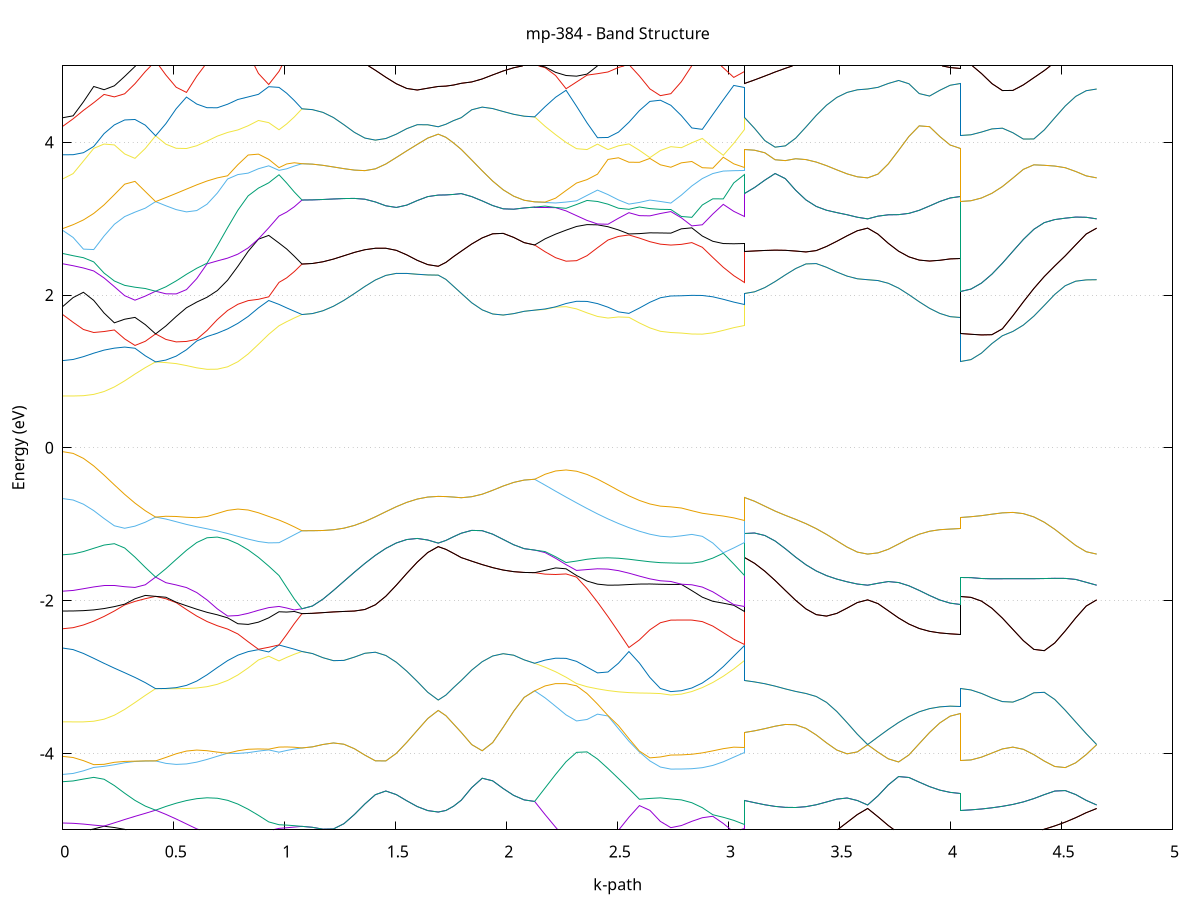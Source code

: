 set title 'mp-384 - Band Structure'
set xlabel 'k-path'
set ylabel 'Energy (eV)'
set grid y
set yrange [-5:5]
set terminal png size 800,600
set output 'mp-384_bands_gnuplot.png'
plot '-' using 1:2 with lines notitle, '-' using 1:2 with lines notitle, '-' using 1:2 with lines notitle, '-' using 1:2 with lines notitle, '-' using 1:2 with lines notitle, '-' using 1:2 with lines notitle, '-' using 1:2 with lines notitle, '-' using 1:2 with lines notitle, '-' using 1:2 with lines notitle, '-' using 1:2 with lines notitle, '-' using 1:2 with lines notitle, '-' using 1:2 with lines notitle, '-' using 1:2 with lines notitle, '-' using 1:2 with lines notitle, '-' using 1:2 with lines notitle, '-' using 1:2 with lines notitle, '-' using 1:2 with lines notitle, '-' using 1:2 with lines notitle, '-' using 1:2 with lines notitle, '-' using 1:2 with lines notitle, '-' using 1:2 with lines notitle, '-' using 1:2 with lines notitle, '-' using 1:2 with lines notitle, '-' using 1:2 with lines notitle, '-' using 1:2 with lines notitle, '-' using 1:2 with lines notitle, '-' using 1:2 with lines notitle, '-' using 1:2 with lines notitle, '-' using 1:2 with lines notitle, '-' using 1:2 with lines notitle, '-' using 1:2 with lines notitle, '-' using 1:2 with lines notitle, '-' using 1:2 with lines notitle, '-' using 1:2 with lines notitle, '-' using 1:2 with lines notitle, '-' using 1:2 with lines notitle, '-' using 1:2 with lines notitle, '-' using 1:2 with lines notitle, '-' using 1:2 with lines notitle, '-' using 1:2 with lines notitle, '-' using 1:2 with lines notitle, '-' using 1:2 with lines notitle, '-' using 1:2 with lines notitle, '-' using 1:2 with lines notitle, '-' using 1:2 with lines notitle, '-' using 1:2 with lines notitle, '-' using 1:2 with lines notitle, '-' using 1:2 with lines notitle, '-' using 1:2 with lines notitle, '-' using 1:2 with lines notitle, '-' using 1:2 with lines notitle, '-' using 1:2 with lines notitle, '-' using 1:2 with lines notitle, '-' using 1:2 with lines notitle, '-' using 1:2 with lines notitle, '-' using 1:2 with lines notitle
0.000000 -42.278523
0.046468 -42.278523
0.092936 -42.278523
0.139404 -42.278523
0.185872 -42.278523
0.232341 -42.278523
0.278809 -42.278523
0.325277 -42.278523
0.371745 -42.278523
0.418213 -42.278523
0.418213 -42.278523
0.464547 -42.278523
0.510881 -42.278523
0.557216 -42.278523
0.603550 -42.278523
0.649884 -42.278523
0.696218 -42.278523
0.742552 -42.278523
0.788886 -42.278523
0.835220 -42.278523
0.881554 -42.278523
0.927889 -42.278523
0.974223 -42.278523
0.974223 -42.278523
1.008766 -42.278523
1.043310 -42.278523
1.077854 -42.278523
1.077854 -42.278523
1.125065 -42.278523
1.172277 -42.278523
1.219489 -42.278523
1.266700 -42.278523
1.313912 -42.278523
1.361123 -42.278523
1.408335 -42.278523
1.455546 -42.278523
1.502758 -42.278523
1.549969 -42.278523
1.597181 -42.278523
1.644393 -42.278523
1.691604 -42.278523
1.691604 -42.278523
1.726148 -42.278523
1.760692 -42.278523
1.795235 -42.278523
1.795235 -42.278523
1.842482 -42.278523
1.889729 -42.278523
1.936976 -42.278523
1.984223 -42.278523
2.031470 -42.278523
2.078717 -42.278523
2.125964 -42.278523
2.125964 -42.278523
2.173176 -42.278523
2.220388 -42.278523
2.267599 -42.278523
2.314811 -42.278523
2.362022 -42.278523
2.409234 -42.278523
2.456445 -42.278523
2.503657 -42.278523
2.550868 -42.278523
2.598080 -42.278523
2.645292 -42.278523
2.692503 -42.278523
2.739715 -42.278523
2.739715 -42.278523
2.786962 -42.278523
2.834209 -42.278523
2.881456 -42.278523
2.928703 -42.278523
2.975950 -42.278523
3.023197 -42.278523
3.070444 -42.278523
3.070444 -42.278523
3.116778 -42.278523
3.163112 -42.278523
3.209446 -42.278523
3.255780 -42.278523
3.302115 -42.278523
3.348449 -42.278523
3.394783 -42.278523
3.441117 -42.278523
3.487451 -42.278523
3.533785 -42.278523
3.580119 -42.278523
3.626453 -42.278523
3.626453 -42.278523
3.672922 -42.278523
3.719390 -42.278523
3.765858 -42.278523
3.812326 -42.278523
3.858794 -42.278523
3.905262 -42.278523
3.951730 -42.278523
3.998198 -42.278523
4.044667 -42.278523
4.044667 -42.278523
4.091878 -42.278523
4.139090 -42.278523
4.186301 -42.278523
4.233513 -42.278523
4.280724 -42.278523
4.327936 -42.278523
4.375148 -42.278523
4.422359 -42.278523
4.469571 -42.278523
4.516782 -42.278523
4.563994 -42.278523
4.611205 -42.278523
4.658417 -42.278523
e
0.000000 -42.278523
0.046468 -42.278523
0.092936 -42.278523
0.139404 -42.278523
0.185872 -42.278523
0.232341 -42.278523
0.278809 -42.278523
0.325277 -42.278523
0.371745 -42.278523
0.418213 -42.278523
0.418213 -42.278523
0.464547 -42.278523
0.510881 -42.278523
0.557216 -42.278523
0.603550 -42.278523
0.649884 -42.278523
0.696218 -42.278523
0.742552 -42.278523
0.788886 -42.278523
0.835220 -42.278523
0.881554 -42.278523
0.927889 -42.278523
0.974223 -42.278523
0.974223 -42.278523
1.008766 -42.278523
1.043310 -42.278523
1.077854 -42.278523
1.077854 -42.278523
1.125065 -42.278523
1.172277 -42.278523
1.219489 -42.278523
1.266700 -42.278523
1.313912 -42.278523
1.361123 -42.278523
1.408335 -42.278523
1.455546 -42.278523
1.502758 -42.278523
1.549969 -42.278523
1.597181 -42.278523
1.644393 -42.278523
1.691604 -42.278523
1.691604 -42.278523
1.726148 -42.278523
1.760692 -42.278523
1.795235 -42.278523
1.795235 -42.278523
1.842482 -42.278523
1.889729 -42.278523
1.936976 -42.278523
1.984223 -42.278523
2.031470 -42.278523
2.078717 -42.278523
2.125964 -42.278523
2.125964 -42.278523
2.173176 -42.278523
2.220388 -42.278523
2.267599 -42.278523
2.314811 -42.278523
2.362022 -42.278523
2.409234 -42.278523
2.456445 -42.278523
2.503657 -42.278523
2.550868 -42.278523
2.598080 -42.278523
2.645292 -42.278523
2.692503 -42.278523
2.739715 -42.278523
2.739715 -42.278523
2.786962 -42.278523
2.834209 -42.278523
2.881456 -42.278523
2.928703 -42.278523
2.975950 -42.278523
3.023197 -42.278523
3.070444 -42.278523
3.070444 -42.278523
3.116778 -42.278523
3.163112 -42.278523
3.209446 -42.278523
3.255780 -42.278523
3.302115 -42.278523
3.348449 -42.278523
3.394783 -42.278523
3.441117 -42.278523
3.487451 -42.278523
3.533785 -42.278523
3.580119 -42.278523
3.626453 -42.278523
3.626453 -42.278523
3.672922 -42.278523
3.719390 -42.278523
3.765858 -42.278523
3.812326 -42.278523
3.858794 -42.278523
3.905262 -42.278523
3.951730 -42.278523
3.998198 -42.278523
4.044667 -42.278523
4.044667 -42.278523
4.091878 -42.278523
4.139090 -42.278523
4.186301 -42.278523
4.233513 -42.278523
4.280724 -42.278523
4.327936 -42.278523
4.375148 -42.278523
4.422359 -42.278523
4.469571 -42.278523
4.516782 -42.278523
4.563994 -42.278523
4.611205 -42.278523
4.658417 -42.278523
e
0.000000 -42.227723
0.046468 -42.227723
0.092936 -42.227723
0.139404 -42.227723
0.185872 -42.227723
0.232341 -42.227723
0.278809 -42.227723
0.325277 -42.227723
0.371745 -42.227723
0.418213 -42.227723
0.418213 -42.227723
0.464547 -42.227723
0.510881 -42.227723
0.557216 -42.227723
0.603550 -42.227723
0.649884 -42.227723
0.696218 -42.227723
0.742552 -42.227723
0.788886 -42.227723
0.835220 -42.227723
0.881554 -42.227723
0.927889 -42.227723
0.974223 -42.227723
0.974223 -42.227723
1.008766 -42.227723
1.043310 -42.227723
1.077854 -42.227723
1.077854 -42.227723
1.125065 -42.227723
1.172277 -42.227723
1.219489 -42.227723
1.266700 -42.227723
1.313912 -42.227723
1.361123 -42.227723
1.408335 -42.227723
1.455546 -42.227723
1.502758 -42.227723
1.549969 -42.227723
1.597181 -42.227723
1.644393 -42.227723
1.691604 -42.227723
1.691604 -42.227723
1.726148 -42.227723
1.760692 -42.227723
1.795235 -42.227723
1.795235 -42.227723
1.842482 -42.227723
1.889729 -42.227723
1.936976 -42.227723
1.984223 -42.227723
2.031470 -42.227723
2.078717 -42.227723
2.125964 -42.227723
2.125964 -42.227723
2.173176 -42.227723
2.220388 -42.227723
2.267599 -42.227723
2.314811 -42.227723
2.362022 -42.227723
2.409234 -42.227723
2.456445 -42.227723
2.503657 -42.227723
2.550868 -42.227723
2.598080 -42.227723
2.645292 -42.227723
2.692503 -42.227723
2.739715 -42.227723
2.739715 -42.227723
2.786962 -42.227723
2.834209 -42.227723
2.881456 -42.227723
2.928703 -42.227723
2.975950 -42.227723
3.023197 -42.227723
3.070444 -42.227723
3.070444 -42.227723
3.116778 -42.227723
3.163112 -42.227723
3.209446 -42.227723
3.255780 -42.227723
3.302115 -42.227723
3.348449 -42.227723
3.394783 -42.227723
3.441117 -42.227723
3.487451 -42.227723
3.533785 -42.227723
3.580119 -42.227723
3.626453 -42.227723
3.626453 -42.227723
3.672922 -42.227723
3.719390 -42.227723
3.765858 -42.227723
3.812326 -42.227723
3.858794 -42.227723
3.905262 -42.227723
3.951730 -42.227723
3.998198 -42.227723
4.044667 -42.227723
4.044667 -42.227723
4.091878 -42.227723
4.139090 -42.227723
4.186301 -42.227723
4.233513 -42.227723
4.280724 -42.227723
4.327936 -42.227723
4.375148 -42.227723
4.422359 -42.227723
4.469571 -42.227723
4.516782 -42.227723
4.563994 -42.227723
4.611205 -42.227723
4.658417 -42.227723
e
0.000000 -42.227723
0.046468 -42.227723
0.092936 -42.227723
0.139404 -42.227723
0.185872 -42.227723
0.232341 -42.227723
0.278809 -42.227723
0.325277 -42.227723
0.371745 -42.227723
0.418213 -42.227723
0.418213 -42.227723
0.464547 -42.227723
0.510881 -42.227723
0.557216 -42.227723
0.603550 -42.227723
0.649884 -42.227723
0.696218 -42.227723
0.742552 -42.227723
0.788886 -42.227723
0.835220 -42.227723
0.881554 -42.227723
0.927889 -42.227723
0.974223 -42.227723
0.974223 -42.227723
1.008766 -42.227723
1.043310 -42.227723
1.077854 -42.227723
1.077854 -42.227723
1.125065 -42.227723
1.172277 -42.227723
1.219489 -42.227723
1.266700 -42.227723
1.313912 -42.227723
1.361123 -42.227723
1.408335 -42.227723
1.455546 -42.227723
1.502758 -42.227723
1.549969 -42.227723
1.597181 -42.227723
1.644393 -42.227723
1.691604 -42.227723
1.691604 -42.227723
1.726148 -42.227723
1.760692 -42.227723
1.795235 -42.227723
1.795235 -42.227723
1.842482 -42.227723
1.889729 -42.227723
1.936976 -42.227723
1.984223 -42.227723
2.031470 -42.227723
2.078717 -42.227723
2.125964 -42.227723
2.125964 -42.227723
2.173176 -42.227723
2.220388 -42.227723
2.267599 -42.227723
2.314811 -42.227723
2.362022 -42.227723
2.409234 -42.227723
2.456445 -42.227723
2.503657 -42.227723
2.550868 -42.227723
2.598080 -42.227723
2.645292 -42.227723
2.692503 -42.227723
2.739715 -42.227723
2.739715 -42.227723
2.786962 -42.227723
2.834209 -42.227723
2.881456 -42.227723
2.928703 -42.227723
2.975950 -42.227723
3.023197 -42.227723
3.070444 -42.227723
3.070444 -42.227723
3.116778 -42.227723
3.163112 -42.227723
3.209446 -42.227723
3.255780 -42.227723
3.302115 -42.227723
3.348449 -42.227723
3.394783 -42.227723
3.441117 -42.227723
3.487451 -42.227723
3.533785 -42.227723
3.580119 -42.227723
3.626453 -42.227723
3.626453 -42.227723
3.672922 -42.227723
3.719390 -42.227723
3.765858 -42.227723
3.812326 -42.227723
3.858794 -42.227723
3.905262 -42.227723
3.951730 -42.227723
3.998198 -42.227723
4.044667 -42.227723
4.044667 -42.227723
4.091878 -42.227723
4.139090 -42.227723
4.186301 -42.227723
4.233513 -42.227723
4.280724 -42.227723
4.327936 -42.227723
4.375148 -42.227723
4.422359 -42.227723
4.469571 -42.227723
4.516782 -42.227723
4.563994 -42.227723
4.611205 -42.227723
4.658417 -42.227723
e
0.000000 -42.220423
0.046468 -42.220423
0.092936 -42.220423
0.139404 -42.220423
0.185872 -42.220423
0.232341 -42.220423
0.278809 -42.220423
0.325277 -42.220423
0.371745 -42.220423
0.418213 -42.220423
0.418213 -42.220423
0.464547 -42.220423
0.510881 -42.220423
0.557216 -42.220423
0.603550 -42.220423
0.649884 -42.220423
0.696218 -42.220423
0.742552 -42.220423
0.788886 -42.220423
0.835220 -42.220423
0.881554 -42.220423
0.927889 -42.220423
0.974223 -42.220423
0.974223 -42.220423
1.008766 -42.220423
1.043310 -42.220423
1.077854 -42.220423
1.077854 -42.220423
1.125065 -42.220423
1.172277 -42.220423
1.219489 -42.220423
1.266700 -42.220423
1.313912 -42.220423
1.361123 -42.220423
1.408335 -42.220423
1.455546 -42.220423
1.502758 -42.220423
1.549969 -42.220423
1.597181 -42.220423
1.644393 -42.220423
1.691604 -42.220423
1.691604 -42.220423
1.726148 -42.220423
1.760692 -42.220423
1.795235 -42.220423
1.795235 -42.220423
1.842482 -42.220423
1.889729 -42.220423
1.936976 -42.220423
1.984223 -42.220423
2.031470 -42.220423
2.078717 -42.220423
2.125964 -42.220423
2.125964 -42.220423
2.173176 -42.220423
2.220388 -42.220423
2.267599 -42.220423
2.314811 -42.220423
2.362022 -42.220423
2.409234 -42.220423
2.456445 -42.220423
2.503657 -42.220423
2.550868 -42.220423
2.598080 -42.220423
2.645292 -42.220423
2.692503 -42.220423
2.739715 -42.220423
2.739715 -42.220423
2.786962 -42.220423
2.834209 -42.220423
2.881456 -42.220423
2.928703 -42.220423
2.975950 -42.220423
3.023197 -42.220423
3.070444 -42.220423
3.070444 -42.220423
3.116778 -42.220423
3.163112 -42.220423
3.209446 -42.220423
3.255780 -42.220423
3.302115 -42.220423
3.348449 -42.220423
3.394783 -42.220423
3.441117 -42.220423
3.487451 -42.220423
3.533785 -42.220423
3.580119 -42.220423
3.626453 -42.220423
3.626453 -42.220423
3.672922 -42.220423
3.719390 -42.220423
3.765858 -42.220423
3.812326 -42.220423
3.858794 -42.220423
3.905262 -42.220423
3.951730 -42.220423
3.998198 -42.220423
4.044667 -42.220423
4.044667 -42.220423
4.091878 -42.220423
4.139090 -42.220423
4.186301 -42.220423
4.233513 -42.220423
4.280724 -42.220423
4.327936 -42.220423
4.375148 -42.220423
4.422359 -42.220423
4.469571 -42.220423
4.516782 -42.220423
4.563994 -42.220423
4.611205 -42.220423
4.658417 -42.220423
e
0.000000 -42.220323
0.046468 -42.220323
0.092936 -42.220323
0.139404 -42.220323
0.185872 -42.220323
0.232341 -42.220323
0.278809 -42.220323
0.325277 -42.220423
0.371745 -42.220423
0.418213 -42.220423
0.418213 -42.220423
0.464547 -42.220423
0.510881 -42.220423
0.557216 -42.220423
0.603550 -42.220423
0.649884 -42.220423
0.696218 -42.220423
0.742552 -42.220423
0.788886 -42.220423
0.835220 -42.220423
0.881554 -42.220423
0.927889 -42.220423
0.974223 -42.220423
0.974223 -42.220423
1.008766 -42.220423
1.043310 -42.220423
1.077854 -42.220423
1.077854 -42.220423
1.125065 -42.220423
1.172277 -42.220423
1.219489 -42.220423
1.266700 -42.220423
1.313912 -42.220423
1.361123 -42.220423
1.408335 -42.220423
1.455546 -42.220423
1.502758 -42.220423
1.549969 -42.220423
1.597181 -42.220423
1.644393 -42.220423
1.691604 -42.220423
1.691604 -42.220423
1.726148 -42.220423
1.760692 -42.220423
1.795235 -42.220423
1.795235 -42.220423
1.842482 -42.220423
1.889729 -42.220423
1.936976 -42.220423
1.984223 -42.220423
2.031470 -42.220423
2.078717 -42.220423
2.125964 -42.220423
2.125964 -42.220423
2.173176 -42.220423
2.220388 -42.220423
2.267599 -42.220423
2.314811 -42.220323
2.362022 -42.220323
2.409234 -42.220323
2.456445 -42.220323
2.503657 -42.220323
2.550868 -42.220323
2.598080 -42.220323
2.645292 -42.220323
2.692503 -42.220323
2.739715 -42.220323
2.739715 -42.220323
2.786962 -42.220323
2.834209 -42.220323
2.881456 -42.220323
2.928703 -42.220323
2.975950 -42.220323
3.023197 -42.220323
3.070444 -42.220423
3.070444 -42.220423
3.116778 -42.220423
3.163112 -42.220423
3.209446 -42.220423
3.255780 -42.220423
3.302115 -42.220423
3.348449 -42.220423
3.394783 -42.220423
3.441117 -42.220423
3.487451 -42.220423
3.533785 -42.220423
3.580119 -42.220423
3.626453 -42.220423
3.626453 -42.220423
3.672922 -42.220423
3.719390 -42.220423
3.765858 -42.220423
3.812326 -42.220423
3.858794 -42.220423
3.905262 -42.220423
3.951730 -42.220423
3.998198 -42.220423
4.044667 -42.220423
4.044667 -42.220423
4.091878 -42.220423
4.139090 -42.220423
4.186301 -42.220423
4.233513 -42.220423
4.280724 -42.220423
4.327936 -42.220423
4.375148 -42.220423
4.422359 -42.220423
4.469571 -42.220423
4.516782 -42.220423
4.563994 -42.220423
4.611205 -42.220423
4.658417 -42.220423
e
0.000000 -14.479823
0.046468 -14.474023
0.092936 -14.456423
0.139404 -14.427323
0.185872 -14.386623
0.232341 -14.334523
0.278809 -14.271023
0.325277 -14.196423
0.371745 -14.111023
0.418213 -14.014923
0.418213 -14.014923
0.464547 -14.022723
0.510881 -14.025823
0.557216 -14.024723
0.603550 -14.019923
0.649884 -14.012423
0.696218 -14.003223
0.742552 -13.993523
0.788886 -13.984623
0.835220 -13.978023
0.881554 -13.974823
0.927889 -13.976423
0.974223 -13.983623
0.974223 -13.983623
1.008766 -13.934023
1.043310 -13.881723
1.077854 -13.826823
1.077854 -13.826823
1.125065 -13.822723
1.172277 -13.810523
1.219489 -13.790523
1.266700 -13.763123
1.313912 -13.729023
1.361123 -13.689423
1.408335 -13.645523
1.455546 -13.599423
1.502758 -13.553623
1.549969 -13.511423
1.597181 -13.476723
1.644393 -13.453623
1.691604 -13.445523
1.691604 -13.445523
1.726148 -13.446423
1.760692 -13.448923
1.795235 -13.453123
1.795235 -13.453123
1.842482 -13.459523
1.889729 -13.467923
1.936976 -13.476823
1.984223 -13.485223
2.031470 -13.491923
2.078717 -13.496323
2.125964 -13.497823
2.125964 -13.497823
2.173176 -13.601823
2.220388 -13.700723
2.267599 -13.793923
2.314811 -13.880423
2.362022 -13.959623
2.409234 -14.030823
2.456445 -14.093523
2.503657 -14.147323
2.550868 -14.191823
2.598080 -14.226723
2.645292 -14.251823
2.692503 -14.266923
2.739715 -14.271923
2.739715 -14.271923
2.786962 -14.266023
2.834209 -14.248123
2.881456 -14.218523
2.928703 -14.177123
2.975950 -14.124023
3.023197 -14.059523
3.070444 -13.983623
3.070444 -13.453123
3.116778 -13.458623
3.163112 -13.467823
3.209446 -13.480023
3.255780 -13.494323
3.302115 -13.509823
3.348449 -13.525523
3.394783 -13.540523
3.441117 -13.554023
3.487451 -13.565223
3.533785 -13.573623
3.580119 -13.578823
3.626453 -13.580623
3.626453 -13.580623
3.672922 -13.582523
3.719390 -13.588023
3.765858 -13.596323
3.812326 -13.606223
3.858794 -13.616423
3.905262 -13.625823
3.951730 -13.633223
3.998198 -13.638023
4.044667 -13.639723
4.044667 -14.014923
4.091878 -14.010423
4.139090 -13.996923
4.186301 -13.974623
4.233513 -13.944223
4.280724 -13.906223
4.327936 -13.861723
4.375148 -13.812223
4.422359 -13.759823
4.469571 -13.707223
4.516782 -13.658223
4.563994 -13.617523
4.611205 -13.590223
4.658417 -13.580623
e
0.000000 -12.915523
0.046468 -12.975323
0.092936 -13.102423
0.139404 -13.246923
0.185872 -13.392423
0.232341 -13.533223
0.278809 -13.667023
0.325277 -13.792423
0.371745 -13.908623
0.418213 -14.014923
0.418213 -14.014923
0.464547 -14.002123
0.510881 -13.984323
0.557216 -13.961523
0.603550 -13.934123
0.649884 -13.902623
0.696218 -13.867723
0.742552 -13.830323
0.788886 -13.791423
0.835220 -13.752323
0.881554 -13.714223
0.927889 -13.678623
0.974223 -13.646623
0.974223 -13.646623
1.008766 -13.709323
1.043310 -13.769423
1.077854 -13.826823
1.077854 -13.826823
1.125065 -13.822723
1.172277 -13.810523
1.219489 -13.790523
1.266700 -13.763123
1.313912 -13.729023
1.361123 -13.689423
1.408335 -13.645523
1.455546 -13.599423
1.502758 -13.553623
1.549969 -13.511423
1.597181 -13.476723
1.644393 -13.453623
1.691604 -13.445523
1.691604 -13.445523
1.726148 -13.446423
1.760692 -13.448923
1.795235 -13.453123
1.795235 -13.453123
1.842482 -13.459523
1.889729 -13.467923
1.936976 -13.476823
1.984223 -13.485223
2.031470 -13.491923
2.078717 -13.496323
2.125964 -13.497823
2.125964 -13.497823
2.173176 -13.390023
2.220388 -13.279323
2.267599 -13.167023
2.314811 -13.054223
2.362022 -12.942423
2.409234 -12.833023
2.456445 -12.727623
2.503657 -12.637223
2.550868 -12.681223
2.598080 -12.715623
2.645292 -12.740323
2.692503 -12.755223
2.739715 -12.760123
2.739715 -12.760123
2.786962 -12.824823
2.834209 -12.956923
2.881456 -13.103523
2.928703 -13.249523
2.975950 -13.389923
3.023197 -13.522723
3.070444 -13.646623
3.070444 -13.453123
3.116778 -13.458623
3.163112 -13.467823
3.209446 -13.480023
3.255780 -13.494323
3.302115 -13.509823
3.348449 -13.525523
3.394783 -13.540523
3.441117 -13.554023
3.487451 -13.565223
3.533785 -13.573623
3.580119 -13.578823
3.626453 -13.580623
3.626453 -13.580623
3.672922 -13.582523
3.719390 -13.588023
3.765858 -13.596323
3.812326 -13.606223
3.858794 -13.616423
3.905262 -13.625823
3.951730 -13.633223
3.998198 -13.638023
4.044667 -13.639723
4.044667 -14.014923
4.091878 -14.010423
4.139090 -13.996923
4.186301 -13.974623
4.233513 -13.944223
4.280724 -13.906223
4.327936 -13.861723
4.375148 -13.812223
4.422359 -13.759823
4.469571 -13.707223
4.516782 -13.658223
4.563994 -13.617523
4.611205 -13.590223
4.658417 -13.580623
e
0.000000 -12.443923
0.046468 -12.377523
0.092936 -12.230523
0.139404 -12.053223
0.185872 -11.862323
0.232341 -11.663923
0.278809 -11.461023
0.325277 -11.255923
0.371745 -11.050623
0.418213 -10.847323
0.418213 -10.847323
0.464547 -10.879723
0.510881 -10.911623
0.557216 -10.943123
0.603550 -10.974623
0.649884 -11.006123
0.696218 -11.037723
0.742552 -11.069123
0.788886 -11.100023
0.835220 -11.129523
0.881554 -11.157123
0.927889 -11.182423
0.974223 -11.205423
0.974223 -11.205423
1.008766 -11.126423
1.043310 -11.078623
1.077854 -11.065823
1.077854 -11.065823
1.125065 -11.104023
1.172277 -11.192023
1.219489 -11.299723
1.266700 -11.414423
1.313912 -11.531023
1.361123 -11.646323
1.408335 -11.757823
1.455546 -11.862523
1.502758 -11.957323
1.549969 -12.038223
1.597181 -12.100923
1.644393 -12.140923
1.691604 -12.154623
1.691604 -12.154623
1.726148 -12.152923
1.760692 -12.148023
1.795235 -12.139923
1.795235 -12.139923
1.842482 -12.118023
1.889729 -12.090123
1.936976 -12.059523
1.984223 -12.029923
2.031470 -12.005323
2.078717 -11.988923
2.125964 -11.983223
2.125964 -11.983223
2.173176 -12.090223
2.220388 -12.191023
2.267599 -12.285123
2.314811 -12.372023
2.362022 -12.451023
2.409234 -12.521923
2.456445 -12.584023
2.503657 -12.628323
2.550868 -12.537423
2.598080 -12.458523
2.645292 -12.395823
2.692503 -12.354923
2.739715 -12.340523
2.739715 -12.340523
2.786962 -12.269523
2.834209 -12.118723
2.881456 -11.941523
2.928703 -11.754023
2.975950 -11.563323
3.023197 -11.376123
3.070444 -11.205423
3.070444 -12.139923
3.116778 -12.145523
3.163112 -12.152823
3.209446 -12.161723
3.255780 -12.171823
3.302115 -12.182723
3.348449 -12.193823
3.394783 -12.204523
3.441117 -12.214323
3.487451 -12.222523
3.533785 -12.228723
3.580119 -12.232623
3.626453 -12.233923
3.626453 -12.233923
3.672922 -12.228423
3.719390 -12.212523
3.765858 -12.188023
3.812326 -12.157723
3.858794 -12.125023
3.905262 -12.093823
3.951730 -12.068123
3.998198 -12.051023
4.044667 -12.045123
4.044667 -10.847323
4.091878 -10.902623
4.139090 -11.022823
4.186301 -11.164223
4.233513 -11.311923
4.280724 -11.459923
4.327936 -11.604923
4.375148 -11.743823
4.422359 -11.873523
4.469571 -11.990523
4.516782 -12.090223
4.563994 -12.167523
4.611205 -12.216923
4.658417 -12.233923
e
0.000000 -10.689623
0.046468 -10.686223
0.092936 -10.675823
0.139404 -10.658923
0.185872 -10.635623
0.232341 -10.606723
0.278809 -10.573423
0.325277 -10.544123
0.371745 -10.651323
0.418213 -10.847323
0.418213 -10.847323
0.464547 -10.814423
0.510881 -10.781323
0.557216 -10.749323
0.603550 -10.724523
0.649884 -10.733523
0.696218 -10.789723
0.742552 -10.860123
0.788886 -10.930323
0.835220 -10.994523
0.881554 -11.048823
0.927889 -11.090223
0.974223 -11.116723
0.974223 -11.116723
1.008766 -11.094923
1.043310 -11.075623
1.077854 -11.065823
1.077854 -11.065823
1.125065 -11.104023
1.172277 -11.192023
1.219489 -11.299723
1.266700 -11.414423
1.313912 -11.531023
1.361123 -11.646423
1.408335 -11.757823
1.455546 -11.862523
1.502758 -11.957323
1.549969 -12.038223
1.597181 -12.100923
1.644393 -12.140923
1.691604 -12.154623
1.691604 -12.154623
1.726148 -12.152923
1.760692 -12.148023
1.795235 -12.139923
1.795235 -12.139923
1.842482 -12.118023
1.889729 -12.090123
1.936976 -12.059523
1.984223 -12.029923
2.031470 -12.005323
2.078717 -11.988923
2.125964 -11.983223
2.125964 -11.983223
2.173176 -11.870723
2.220388 -11.753623
2.267599 -11.632723
2.314811 -11.509223
2.362022 -11.385123
2.409234 -11.263723
2.456445 -11.154923
2.503657 -11.094423
2.550868 -11.126323
2.598080 -11.194223
2.645292 -11.256123
2.692503 -11.297923
2.739715 -11.312723
2.739715 -11.312723
2.786962 -11.308223
2.834209 -11.294923
2.881456 -11.273023
2.928703 -11.243123
2.975950 -11.205923
3.023197 -11.162923
3.070444 -11.116723
3.070444 -12.139923
3.116778 -12.145523
3.163112 -12.152823
3.209446 -12.161723
3.255780 -12.171823
3.302115 -12.182723
3.348449 -12.193823
3.394783 -12.204523
3.441117 -12.214323
3.487451 -12.222523
3.533785 -12.228723
3.580119 -12.232623
3.626453 -12.233923
3.626453 -12.233923
3.672922 -12.228423
3.719390 -12.212523
3.765858 -12.188023
3.812326 -12.157723
3.858794 -12.125023
3.905262 -12.093823
3.951730 -12.068123
3.998198 -12.051023
4.044667 -12.045123
4.044667 -10.847323
4.091878 -10.902623
4.139090 -11.022823
4.186301 -11.164223
4.233513 -11.311923
4.280724 -11.459923
4.327936 -11.604923
4.375148 -11.743823
4.422359 -11.873523
4.469571 -11.990523
4.516782 -12.090223
4.563994 -12.167523
4.611205 -12.216923
4.658417 -12.233923
e
0.000000 -10.133923
0.046468 -10.139123
0.092936 -10.154323
0.139404 -10.178823
0.185872 -10.211223
0.232341 -10.250223
0.278809 -10.293823
0.325277 -10.431223
0.371745 -10.476123
0.418213 -10.434923
0.418213 -10.434923
0.464547 -10.460123
0.510881 -10.498423
0.557216 -10.547423
0.603550 -10.598823
0.649884 -10.623023
0.696218 -10.603623
0.742552 -10.569923
0.788886 -10.610923
0.835220 -10.652123
0.881554 -10.691223
0.927889 -10.726423
0.974223 -10.755423
0.974223 -10.755423
1.008766 -10.762923
1.043310 -10.738023
1.077854 -10.676323
1.077854 -10.676323
1.125065 -10.637623
1.172277 -10.547623
1.219489 -10.436023
1.266700 -10.314423
1.313912 -10.186723
1.361123 -10.054323
1.408335 -9.918123
1.455546 -9.778823
1.502758 -9.637923
1.549969 -9.498523
1.597181 -9.368023
1.644393 -9.263923
1.691604 -9.220723
1.691604 -9.220723
1.726148 -9.232123
1.760692 -9.263123
1.795235 -9.307323
1.795235 -9.307323
1.842482 -9.393523
1.889729 -9.483623
1.936976 -9.568423
1.984223 -9.641323
2.031470 -9.697223
2.078717 -9.732523
2.125964 -9.744623
2.125964 -9.744623
2.173176 -9.923923
2.220388 -10.095823
2.267599 -10.259423
2.314811 -10.414023
2.362022 -10.558123
2.409234 -10.689023
2.456445 -10.797623
2.503657 -10.849123
2.550868 -10.801023
2.598080 -10.711623
2.645292 -10.626623
2.692503 -10.565823
2.739715 -10.543523
2.739715 -10.543523
2.786962 -10.550223
2.834209 -10.569923
2.881456 -10.600823
2.928703 -10.640323
2.975950 -10.684623
3.023197 -10.727423
3.070444 -10.755423
3.070444 -9.307323
3.116778 -9.294323
3.163112 -9.271123
3.209446 -9.238123
3.255780 -9.196623
3.302115 -9.148623
3.348449 -9.096723
3.394783 -9.044023
3.441117 -8.993923
3.487451 -8.950023
3.533785 -8.915723
3.580119 -8.893923
3.626453 -8.886423
3.626453 -8.886423
3.672922 -8.911023
3.719390 -8.975723
3.765858 -9.062723
3.812326 -9.156623
3.858794 -9.246623
3.905262 -9.324923
3.951730 -9.385423
3.998198 -9.423623
4.044667 -9.436723
4.044667 -10.434923
4.091878 -10.380123
4.139090 -10.261123
4.186301 -10.121123
4.233513 -9.974423
4.280724 -9.825423
4.327936 -9.676223
4.375148 -9.528423
4.422359 -9.383423
4.469571 -9.243623
4.516782 -9.113123
4.563994 -8.999723
4.611205 -8.917523
4.658417 -8.886423
e
0.000000 -9.584323
0.046468 -9.608423
0.092936 -9.677723
0.139404 -9.785123
0.185872 -9.921823
0.232341 -10.080523
0.278809 -10.254223
0.325277 -10.340423
0.371745 -10.388123
0.418213 -10.434923
0.418213 -10.434923
0.464547 -10.423423
0.510881 -10.425123
0.557216 -10.438523
0.603550 -10.461823
0.649884 -10.492923
0.696218 -10.529423
0.742552 -10.569423
0.788886 -10.533023
0.835220 -10.495423
0.881554 -10.458523
0.927889 -10.423223
0.974223 -10.390023
0.974223 -10.390023
1.008766 -10.492423
1.043310 -10.590123
1.077854 -10.676323
1.077854 -10.676323
1.125065 -10.637623
1.172277 -10.547623
1.219489 -10.436023
1.266700 -10.314423
1.313912 -10.186723
1.361123 -10.054323
1.408335 -9.918123
1.455546 -9.778823
1.502758 -9.637923
1.549969 -9.498523
1.597181 -9.368023
1.644393 -9.263923
1.691604 -9.220723
1.691604 -9.220723
1.726148 -9.232123
1.760692 -9.263123
1.795235 -9.307323
1.795235 -9.307323
1.842482 -9.393523
1.889729 -9.483623
1.936976 -9.568423
1.984223 -9.641323
2.031470 -9.697223
2.078717 -9.732523
2.125964 -9.744623
2.125964 -9.744623
2.173176 -9.558523
2.220388 -9.366423
2.267599 -9.169423
2.314811 -8.968623
2.362022 -8.765523
2.409234 -8.897823
2.456445 -9.037323
2.503657 -9.169723
2.550868 -9.293023
2.598080 -9.403823
2.645292 -9.495723
2.692503 -9.558823
2.739715 -9.581723
2.739715 -9.581723
2.786962 -9.603123
2.834209 -9.665523
2.881456 -9.764023
2.928703 -9.892223
2.975950 -10.043623
3.023197 -10.211723
3.070444 -10.390023
3.070444 -9.307323
3.116778 -9.294323
3.163112 -9.271123
3.209446 -9.238123
3.255780 -9.196623
3.302115 -9.148623
3.348449 -9.096723
3.394783 -9.044023
3.441117 -8.993923
3.487451 -8.950023
3.533785 -8.915723
3.580119 -8.893923
3.626453 -8.886423
3.626453 -8.886423
3.672922 -8.911023
3.719390 -8.975723
3.765858 -9.062723
3.812326 -9.156623
3.858794 -9.246623
3.905262 -9.324923
3.951730 -9.385423
3.998198 -9.423623
4.044667 -9.436723
4.044667 -10.434923
4.091878 -10.380123
4.139090 -10.261123
4.186301 -10.121123
4.233513 -9.974423
4.280724 -9.825423
4.327936 -9.676223
4.375148 -9.528423
4.422359 -9.383423
4.469571 -9.243623
4.516782 -9.113123
4.563994 -8.999723
4.611205 -8.917523
4.658417 -8.886423
e
0.000000 -7.892423
0.046468 -7.874623
0.092936 -7.824123
0.139404 -7.747323
0.185872 -7.651623
0.232341 -7.543223
0.278809 -7.426423
0.325277 -7.304223
0.371745 -7.178723
0.418213 -7.051523
0.418213 -7.051523
0.464547 -7.146323
0.510881 -7.222923
0.557216 -7.279423
0.603550 -7.315423
0.649884 -7.331823
0.696218 -7.329823
0.742552 -7.311723
0.788886 -7.279623
0.835220 -7.236123
0.881554 -7.183823
0.927889 -7.125523
0.974223 -7.064123
0.974223 -7.064123
1.008766 -6.967723
1.043310 -6.869823
1.077854 -6.772123
1.077854 -6.772123
1.125065 -6.803723
1.172277 -6.890723
1.219489 -7.017623
1.266700 -7.170123
1.313912 -7.338523
1.361123 -7.516323
1.408335 -7.698823
1.455546 -7.882223
1.502758 -8.062523
1.549969 -8.234523
1.597181 -8.389423
1.644393 -8.508623
1.691604 -8.556923
1.691604 -8.556923
1.726148 -8.542323
1.760692 -8.501923
1.795235 -8.442623
1.795235 -8.442623
1.842482 -8.346823
1.889729 -8.244223
1.936976 -8.145523
1.984223 -8.058523
2.031470 -7.990423
2.078717 -7.946723
2.125964 -7.931723
2.125964 -7.931723
2.173176 -8.107423
2.220388 -8.277423
2.267599 -8.441523
2.314811 -8.599723
2.362022 -8.751823
2.409234 -8.562023
2.456445 -8.360423
2.503657 -8.163823
2.550868 -7.976623
2.598080 -7.805123
2.645292 -7.659723
2.692503 -7.557023
2.739715 -7.518823
2.739715 -7.518823
2.786962 -7.506423
2.834209 -7.470523
2.881456 -7.414423
2.928703 -7.342323
2.975950 -7.258023
3.023197 -7.164423
3.070444 -7.064123
3.070444 -8.442623
3.116778 -8.417423
3.163112 -8.383923
3.209446 -8.344723
3.255780 -8.302323
3.302115 -8.259323
3.348449 -8.218423
3.394783 -8.181523
3.441117 -8.150323
3.487451 -8.125623
3.533785 -8.108123
3.580119 -8.097723
3.626453 -8.094223
3.626453 -8.094223
3.672922 -8.070923
3.719390 -8.010023
3.765858 -7.929023
3.812326 -7.842823
3.858794 -7.761323
3.905262 -7.691423
3.951730 -7.638123
3.998198 -7.604723
4.044667 -7.593323
4.044667 -7.051523
4.091878 -7.063723
4.139090 -7.099323
4.186301 -7.156123
4.233513 -7.231123
4.280724 -7.321023
4.327936 -7.422923
4.375148 -7.533823
4.422359 -7.650523
4.469571 -7.769323
4.516782 -7.884823
4.563994 -7.988323
4.611205 -8.064923
4.658417 -8.094223
e
0.000000 -6.273023
0.046468 -6.284423
0.092936 -6.319723
0.139404 -6.379923
0.185872 -6.463023
0.232341 -6.564123
0.278809 -6.677523
0.325277 -6.798723
0.371745 -6.924223
0.418213 -7.051523
0.418213 -7.051523
0.464547 -6.941623
0.510881 -6.821323
0.557216 -6.696723
0.603550 -6.575823
0.649884 -6.468723
0.696218 -6.387323
0.742552 -6.342223
0.788886 -6.335823
0.835220 -6.359623
0.881554 -6.401923
0.927889 -6.453723
0.974223 -6.509623
0.974223 -6.509623
1.008766 -6.587823
1.043310 -6.677023
1.077854 -6.772123
1.077854 -6.772123
1.125065 -6.803723
1.172277 -6.890723
1.219489 -7.017623
1.266700 -7.170123
1.313912 -7.338523
1.361123 -7.516323
1.408335 -7.698823
1.455546 -7.882223
1.502758 -8.062523
1.549969 -8.234523
1.597181 -8.389423
1.644393 -8.508623
1.691604 -8.556923
1.691604 -8.556923
1.726148 -8.542323
1.760692 -8.501923
1.795235 -8.442623
1.795235 -8.442623
1.842482 -8.346823
1.889729 -8.244223
1.936976 -8.145523
1.984223 -8.058523
2.031470 -7.990423
2.078717 -7.946723
2.125964 -7.931723
2.125964 -7.931723
2.173176 -7.750823
2.220388 -7.565523
2.267599 -7.377123
2.314811 -7.187723
2.362022 -7.000723
2.409234 -6.822023
2.456445 -6.662923
2.503657 -6.543723
2.550868 -6.489423
2.598080 -6.503123
2.645292 -6.554923
2.692503 -6.607923
2.739715 -6.630423
2.739715 -6.630423
2.786962 -6.619723
2.834209 -6.588923
2.881456 -6.543523
2.928703 -6.493923
2.975950 -6.458623
3.023197 -6.460723
3.070444 -6.509623
3.070444 -8.442623
3.116778 -8.417423
3.163112 -8.383923
3.209446 -8.344723
3.255780 -8.302323
3.302115 -8.259323
3.348449 -8.218423
3.394783 -8.181523
3.441117 -8.150323
3.487451 -8.125623
3.533785 -8.108123
3.580119 -8.097723
3.626453 -8.094223
3.626453 -8.094223
3.672922 -8.070923
3.719390 -8.010023
3.765858 -7.929023
3.812326 -7.842823
3.858794 -7.761323
3.905262 -7.691423
3.951730 -7.638123
3.998198 -7.604723
4.044667 -7.593323
4.044667 -7.051523
4.091878 -7.063723
4.139090 -7.099323
4.186301 -7.156123
4.233513 -7.231123
4.280724 -7.321023
4.327936 -7.422923
4.375148 -7.533823
4.422359 -7.650523
4.469571 -7.769323
4.516782 -7.884823
4.563994 -7.988323
4.611205 -8.064923
4.658417 -8.094223
e
0.000000 -5.729623
0.046468 -5.726223
0.092936 -5.712723
0.139404 -5.682923
0.185872 -5.633223
0.232341 -5.564123
0.278809 -5.478923
0.325277 -5.382023
0.371745 -5.279523
0.418213 -5.179923
0.418213 -5.179923
0.464547 -5.257723
0.510881 -5.345123
0.557216 -5.435423
0.603550 -5.521623
0.649884 -5.596323
0.696218 -5.652023
0.742552 -5.683923
0.788886 -5.695823
0.835220 -5.699523
0.881554 -5.704523
0.927889 -5.712423
0.974223 -5.720023
0.974223 -5.720023
1.008766 -5.660823
1.043310 -5.584523
1.077854 -5.496423
1.077854 -5.496423
1.125065 -5.472723
1.172277 -5.415723
1.219489 -5.365523
1.266700 -5.361523
1.313912 -5.392823
1.361123 -5.431123
1.408335 -5.461923
1.455546 -5.480323
1.502758 -5.485623
1.549969 -5.479823
1.597181 -5.467623
1.644393 -5.455523
1.691604 -5.450523
1.691604 -5.450523
1.726148 -5.466523
1.760692 -5.509123
1.795235 -5.567623
1.795235 -5.567623
1.842482 -5.687223
1.889729 -5.803623
1.936976 -5.905623
1.984223 -5.988323
2.031470 -6.048823
2.078717 -6.085723
2.125964 -6.098123
2.125964 -6.098123
2.173176 -6.152723
2.220388 -6.186223
2.267599 -6.197523
2.314811 -6.186323
2.362022 -6.152223
2.409234 -6.095123
2.456445 -6.015723
2.503657 -5.914823
2.550868 -5.794023
2.598080 -5.656223
2.645292 -5.516623
2.692503 -5.418423
2.739715 -5.377523
2.739715 -5.377523
2.786962 -5.415623
2.834209 -5.503823
2.881456 -5.606623
2.928703 -5.700723
2.975950 -5.763623
3.023197 -5.772523
3.070444 -5.720023
3.070444 -5.567623
3.116778 -5.539223
3.163112 -5.503823
3.209446 -5.460923
3.255780 -5.409523
3.302115 -5.348423
3.348449 -5.277023
3.394783 -5.195423
3.441117 -5.104523
3.487451 -5.006423
3.533785 -4.903523
3.580119 -4.800223
3.626453 -4.721023
3.626453 -4.721023
3.672922 -4.829623
3.719390 -4.944223
3.765858 -5.043723
3.812326 -5.127023
3.858794 -5.193623
3.905262 -5.244023
3.951730 -5.278823
3.998198 -5.299123
4.044667 -5.305823
4.044667 -5.179923
4.091878 -5.176423
4.139090 -5.166223
4.186301 -5.149323
4.233513 -5.126223
4.280724 -5.098023
4.327936 -5.066123
4.375148 -5.031023
4.422359 -4.992623
4.469571 -4.949323
4.516782 -4.899523
4.563994 -4.841823
4.611205 -4.776423
4.658417 -4.721023
e
0.000000 -5.044523
0.046468 -5.037923
0.092936 -5.018923
0.139404 -4.989123
0.185872 -4.953623
0.232341 -4.970623
0.278809 -4.994123
0.325277 -5.032423
0.371745 -5.094223
0.418213 -5.179923
0.418213 -5.179923
0.464547 -5.116723
0.510881 -5.071123
0.557216 -5.042823
0.603550 -5.030323
0.649884 -5.048323
0.696218 -5.097923
0.742552 -5.130623
0.788886 -5.139823
0.835220 -5.121623
0.881554 -5.147523
0.927889 -5.173923
0.974223 -5.197423
0.974223 -5.197423
1.008766 -5.300123
1.043310 -5.400623
1.077854 -5.496423
1.077854 -5.496423
1.125065 -5.472723
1.172277 -5.415723
1.219489 -5.365523
1.266700 -5.361523
1.313912 -5.392823
1.361123 -5.431123
1.408335 -5.461923
1.455546 -5.480323
1.502758 -5.485623
1.549969 -5.479823
1.597181 -5.467623
1.644393 -5.455523
1.691604 -5.450523
1.691604 -5.450523
1.726148 -5.466523
1.760692 -5.509123
1.795235 -5.567623
1.795235 -5.567623
1.842482 -5.687223
1.889729 -5.803623
1.936976 -5.905623
1.984223 -5.988323
2.031470 -6.048823
2.078717 -6.085723
2.125964 -6.098123
2.125964 -6.098123
2.173176 -6.023423
2.220388 -5.930123
2.267599 -5.820623
2.314811 -5.700123
2.362022 -5.592923
2.409234 -5.597523
2.456445 -5.671223
2.503657 -5.718723
2.550868 -5.704823
2.598080 -5.626623
2.645292 -5.506723
2.692503 -5.359823
2.739715 -5.277623
2.739715 -5.277623
2.786962 -5.270623
2.834209 -5.250023
2.881456 -5.216723
2.928703 -5.172323
2.975950 -5.119023
3.023197 -5.076423
3.070444 -5.197423
3.070444 -5.567623
3.116778 -5.539223
3.163112 -5.503823
3.209446 -5.460923
3.255780 -5.409523
3.302115 -5.348423
3.348449 -5.277023
3.394783 -5.195423
3.441117 -5.104523
3.487451 -5.006423
3.533785 -4.903523
3.580119 -4.800223
3.626453 -4.721023
3.626453 -4.721023
3.672922 -4.829623
3.719390 -4.944223
3.765858 -5.043723
3.812326 -5.127023
3.858794 -5.193623
3.905262 -5.244023
3.951730 -5.278823
3.998198 -5.299123
4.044667 -5.305823
4.044667 -5.179923
4.091878 -5.176423
4.139090 -5.166223
4.186301 -5.149323
4.233513 -5.126223
4.280724 -5.098023
4.327936 -5.066123
4.375148 -5.031023
4.422359 -4.992623
4.469571 -4.949323
4.516782 -4.899523
4.563994 -4.841823
4.611205 -4.776423
4.658417 -4.721023
e
0.000000 -4.911423
0.046468 -4.915323
0.092936 -4.925323
0.139404 -4.938823
0.185872 -4.951423
0.232341 -4.909123
0.278809 -4.865723
0.325277 -4.824223
0.371745 -4.784823
0.418213 -4.743323
0.418213 -4.743323
0.464547 -4.798223
0.510881 -4.859023
0.557216 -4.923523
0.603550 -4.988223
0.649884 -5.031123
0.696218 -5.043023
0.742552 -5.063523
0.788886 -5.089723
0.835220 -5.118723
0.881554 -5.077123
0.927889 -5.012323
0.974223 -4.981823
0.974223 -4.981823
1.008766 -4.973523
1.043310 -4.964523
1.077854 -4.955223
1.077854 -4.955223
1.125065 -4.967823
1.172277 -4.991923
1.219489 -4.988923
1.266700 -4.920523
1.313912 -4.800123
1.361123 -4.662223
1.408335 -4.540523
1.455546 -4.492423
1.502758 -4.539623
1.549969 -4.620623
1.597181 -4.696223
1.644393 -4.748823
1.691604 -4.767723
1.691604 -4.767723
1.726148 -4.747323
1.760692 -4.691723
1.795235 -4.613223
1.795235 -4.613223
1.842482 -4.448223
1.889729 -4.325323
1.936976 -4.359323
1.984223 -4.460023
2.031470 -4.549823
2.078717 -4.608723
2.125964 -4.629023
2.125964 -4.629023
2.173176 -4.801323
2.220388 -4.966423
2.267599 -5.121723
2.314811 -5.261823
2.362022 -5.361823
2.409234 -5.320923
2.456445 -5.175323
2.503657 -5.006723
2.550868 -4.835923
2.598080 -4.683523
2.645292 -4.745923
2.692503 -4.890523
2.739715 -4.972223
2.739715 -4.972223
2.786962 -4.944823
2.834209 -4.889423
2.881456 -4.842423
2.928703 -4.823223
2.975950 -4.917223
3.023197 -5.029523
3.070444 -4.981823
3.070444 -4.613223
3.116778 -4.645023
3.163112 -4.672723
3.209446 -4.694023
3.255780 -4.706723
3.302115 -4.708423
3.348449 -4.697323
3.394783 -4.672523
3.441117 -4.636423
3.487451 -4.598923
3.533785 -4.584023
3.580119 -4.617023
3.626453 -4.675523
3.626453 -4.675523
3.672922 -4.555923
3.719390 -4.413123
3.765858 -4.303223
3.812326 -4.315323
3.858794 -4.376323
3.905262 -4.434823
3.951730 -4.480923
3.998198 -4.510223
4.044667 -4.520323
4.044667 -4.743323
4.091878 -4.739223
4.139090 -4.728123
4.186301 -4.712423
4.233513 -4.692923
4.280724 -4.668223
4.327936 -4.635223
4.375148 -4.591823
4.422359 -4.540023
4.469571 -4.493023
4.516782 -4.486823
4.563994 -4.538923
4.611205 -4.614823
4.658417 -4.675523
e
0.000000 -4.370623
0.046468 -4.360923
0.092936 -4.336223
0.139404 -4.313923
0.185872 -4.338423
0.232341 -4.421223
0.278809 -4.521423
0.325277 -4.615423
0.371745 -4.689923
0.418213 -4.743323
0.418213 -4.743323
0.464547 -4.694523
0.510881 -4.652323
0.557216 -4.617623
0.603550 -4.592823
0.649884 -4.581223
0.696218 -4.587123
0.742552 -4.614323
0.788886 -4.663523
0.835220 -4.731023
0.881554 -4.810923
0.927889 -4.896823
0.974223 -4.934023
0.974223 -4.934023
1.008766 -4.938923
1.043310 -4.946323
1.077854 -4.955223
1.077854 -4.955223
1.125065 -4.967823
1.172277 -4.991923
1.219489 -4.988923
1.266700 -4.920523
1.313912 -4.800123
1.361123 -4.662223
1.408335 -4.540523
1.455546 -4.492423
1.502758 -4.539623
1.549969 -4.620623
1.597181 -4.696223
1.644393 -4.748823
1.691604 -4.767723
1.691604 -4.767723
1.726148 -4.747323
1.760692 -4.691723
1.795235 -4.613223
1.795235 -4.613223
1.842482 -4.448223
1.889729 -4.325323
1.936976 -4.359323
1.984223 -4.460023
2.031470 -4.549823
2.078717 -4.608723
2.125964 -4.629023
2.125964 -4.629023
2.173176 -4.452223
2.220388 -4.275323
2.267599 -4.108923
2.314811 -3.986523
2.362022 -3.980423
2.409234 -4.073923
2.456445 -4.198123
2.503657 -4.329223
2.550868 -4.462623
2.598080 -4.600523
2.645292 -4.589723
2.692503 -4.582123
2.739715 -4.596723
2.739715 -4.596723
2.786962 -4.608623
2.834209 -4.645823
2.881456 -4.710723
2.928703 -4.802823
2.975950 -4.836423
3.023197 -4.876623
3.070444 -4.934023
3.070444 -4.613223
3.116778 -4.645023
3.163112 -4.672723
3.209446 -4.694023
3.255780 -4.706723
3.302115 -4.708423
3.348449 -4.697323
3.394783 -4.672523
3.441117 -4.636423
3.487451 -4.598923
3.533785 -4.584023
3.580119 -4.617023
3.626453 -4.675523
3.626453 -4.675523
3.672922 -4.555923
3.719390 -4.413123
3.765858 -4.303223
3.812326 -4.315323
3.858794 -4.376323
3.905262 -4.434823
3.951730 -4.480923
3.998198 -4.510223
4.044667 -4.520323
4.044667 -4.743323
4.091878 -4.739223
4.139090 -4.728123
4.186301 -4.712423
4.233513 -4.692923
4.280724 -4.668223
4.327936 -4.635223
4.375148 -4.591823
4.422359 -4.540023
4.469571 -4.493023
4.516782 -4.486823
4.563994 -4.538923
4.611205 -4.614823
4.658417 -4.675523
e
0.000000 -4.275423
0.046468 -4.262623
0.092936 -4.228423
0.139404 -4.183923
0.185872 -4.169323
0.232341 -4.148723
0.278809 -4.122723
0.325277 -4.105423
0.371745 -4.100323
0.418213 -4.098423
0.418213 -4.098423
0.464547 -4.130823
0.510881 -4.144323
0.557216 -4.137923
0.603550 -4.114623
0.649884 -4.079123
0.696218 -4.037923
0.742552 -3.998023
0.788886 -4.000723
0.835220 -3.990323
0.881554 -3.970223
0.927889 -3.954423
0.974223 -3.984423
0.974223 -3.984423
1.008766 -3.961823
1.043310 -3.943123
1.077854 -3.928823
1.077854 -3.928823
1.125065 -3.914523
1.172277 -3.883423
1.219489 -3.863423
1.266700 -3.880123
1.313912 -3.938923
1.361123 -4.022723
1.408335 -4.097123
1.455546 -4.098723
1.502758 -3.999523
1.549969 -3.855123
1.597181 -3.698723
1.644393 -3.543823
1.691604 -3.437723
1.691604 -3.437723
1.726148 -3.506323
1.760692 -3.615523
1.795235 -3.724823
1.795235 -3.724823
1.842482 -3.884923
1.889729 -3.965623
1.936976 -3.858623
1.984223 -3.658323
2.031470 -3.448523
2.078717 -3.266923
2.125964 -3.180923
2.125964 -3.180923
2.173176 -3.273323
2.220388 -3.383623
2.267599 -3.496023
2.314811 -3.575323
2.362022 -3.556223
2.409234 -3.486323
2.456445 -3.510523
2.503657 -3.676523
2.550868 -3.840623
2.598080 -3.981623
2.645292 -4.098623
2.692503 -4.178723
2.739715 -4.205523
2.739715 -4.205523
2.786962 -4.204823
2.834209 -4.200623
2.881456 -4.187223
2.928703 -4.157723
2.975950 -4.110323
3.023197 -4.049623
3.070444 -3.984423
3.070444 -3.724823
3.116778 -3.704723
3.163112 -3.676123
3.209446 -3.644323
3.255780 -3.621123
3.302115 -3.625423
3.348449 -3.672823
3.394783 -3.758623
3.441117 -3.862123
3.487451 -3.956123
3.533785 -4.005923
3.580119 -3.980423
3.626453 -3.886023
3.626453 -3.886023
3.672922 -3.983523
3.719390 -4.071123
3.765858 -4.112323
3.812326 -4.020623
3.858794 -3.873023
3.905262 -3.726823
3.951730 -3.601023
3.998198 -3.512523
4.044667 -3.479523
4.044667 -4.098423
4.091878 -4.085823
4.139090 -4.049523
4.186301 -3.995923
4.233513 -3.941823
4.280724 -3.917923
4.327936 -3.946623
4.375148 -4.016223
4.422359 -4.100623
4.469571 -4.171623
4.516782 -4.186023
4.563994 -4.123223
4.611205 -4.015623
4.658417 -3.886023
e
0.000000 -4.039223
0.046468 -4.054023
0.092936 -4.094923
0.139404 -4.147523
0.185872 -4.143223
0.232341 -4.116723
0.278809 -4.105123
0.325277 -4.101923
0.371745 -4.098523
0.418213 -4.098423
0.418213 -4.098423
0.464547 -4.052823
0.510881 -4.005023
0.557216 -3.969423
0.603550 -3.956423
0.649884 -3.964823
0.696218 -3.983223
0.742552 -3.997923
0.788886 -3.965923
0.835220 -3.946223
0.881554 -3.941823
0.927889 -3.944823
0.974223 -3.917623
0.974223 -3.917623
1.008766 -3.915723
1.043310 -3.919523
1.077854 -3.928823
1.077854 -3.928823
1.125065 -3.914523
1.172277 -3.883423
1.219489 -3.863423
1.266700 -3.880123
1.313912 -3.938923
1.361123 -4.022723
1.408335 -4.097123
1.455546 -4.098723
1.502758 -3.999523
1.549969 -3.855123
1.597181 -3.698723
1.644393 -3.543823
1.691604 -3.437723
1.691604 -3.437723
1.726148 -3.506323
1.760692 -3.615523
1.795235 -3.724823
1.795235 -3.724823
1.842482 -3.884923
1.889729 -3.965623
1.936976 -3.858623
1.984223 -3.658323
2.031470 -3.448523
2.078717 -3.266923
2.125964 -3.180923
2.125964 -3.180923
2.173176 -3.116923
2.220388 -3.086523
2.267599 -3.087123
2.314811 -3.115523
2.362022 -3.216823
2.409234 -3.354423
2.456445 -3.505223
2.503657 -3.636523
2.550868 -3.807023
2.598080 -3.969823
2.645292 -4.058623
2.692503 -4.046823
2.739715 -4.021823
2.739715 -4.021823
2.786962 -4.019723
2.834209 -4.011323
2.881456 -3.993523
2.928703 -3.966923
2.975950 -3.938323
3.023197 -3.918323
3.070444 -3.917623
3.070444 -3.724823
3.116778 -3.704723
3.163112 -3.676123
3.209446 -3.644323
3.255780 -3.621123
3.302115 -3.625423
3.348449 -3.672823
3.394783 -3.758623
3.441117 -3.862123
3.487451 -3.956123
3.533785 -4.005923
3.580119 -3.980423
3.626453 -3.886023
3.626453 -3.886023
3.672922 -3.983523
3.719390 -4.071123
3.765858 -4.112323
3.812326 -4.020623
3.858794 -3.873023
3.905262 -3.726823
3.951730 -3.601023
3.998198 -3.512523
4.044667 -3.479523
4.044667 -4.098423
4.091878 -4.085823
4.139090 -4.049523
4.186301 -3.995923
4.233513 -3.941823
4.280724 -3.917923
4.327936 -3.946623
4.375148 -4.016223
4.422359 -4.100623
4.469571 -4.171623
4.516782 -4.186023
4.563994 -4.123223
4.611205 -4.015623
4.658417 -3.886023
e
0.000000 -3.586723
0.046468 -3.587523
0.092936 -3.587423
0.139404 -3.579023
0.185872 -3.552223
0.232341 -3.500123
0.278809 -3.424323
0.325277 -3.334423
0.371745 -3.240923
0.418213 -3.152523
0.418213 -3.152523
0.464547 -3.153023
0.510881 -3.153123
0.557216 -3.151023
0.603550 -3.143623
0.649884 -3.126823
0.696218 -3.095823
0.742552 -3.045623
0.788886 -2.973423
0.835220 -2.881223
0.881554 -2.777023
0.927889 -2.728223
0.974223 -2.789723
0.974223 -2.789723
1.008766 -2.743623
1.043310 -2.702023
1.077854 -2.666323
1.077854 -2.666323
1.125065 -2.693123
1.172277 -2.747423
1.219489 -2.786123
1.266700 -2.782623
1.313912 -2.739723
1.361123 -2.689523
1.408335 -2.675623
1.455546 -2.718423
1.502758 -2.806723
1.549969 -2.923923
1.597181 -3.058223
1.644393 -3.199823
1.691604 -3.301623
1.691604 -3.301623
1.726148 -3.236823
1.760692 -3.138723
1.795235 -3.046123
1.795235 -3.046123
1.842482 -2.910023
1.889729 -2.799823
1.936976 -2.725123
1.984223 -2.694923
2.031470 -2.714723
2.078717 -2.775523
2.125964 -2.820323
2.125964 -2.820323
2.173176 -2.871723
2.220388 -2.931423
2.267599 -3.003023
2.314811 -3.085723
2.362022 -3.127223
2.409234 -3.155023
2.456445 -3.177623
2.503657 -3.194123
2.550868 -3.204423
2.598080 -3.209523
2.645292 -3.211723
2.692503 -3.216923
2.739715 -3.236123
2.739715 -3.236123
2.786962 -3.224323
2.834209 -3.190423
2.881456 -3.138823
2.928703 -3.072123
2.975950 -2.990523
3.023197 -2.895023
3.070444 -2.789723
3.070444 -3.046123
3.116778 -3.064323
3.163112 -3.088123
3.209446 -3.119523
3.255780 -3.155923
3.302115 -3.188923
3.348449 -3.215923
3.394783 -3.255223
3.441117 -3.332123
3.487451 -3.451523
3.533785 -3.597723
3.580119 -3.749423
3.626453 -3.884723
3.626453 -3.884723
3.672922 -3.784623
3.719390 -3.686223
3.765858 -3.595123
3.812326 -3.516623
3.858794 -3.455523
3.905262 -3.414023
3.951730 -3.390923
3.998198 -3.381723
4.044667 -3.380423
4.044667 -3.152523
4.091878 -3.169423
4.139090 -3.214723
4.186301 -3.273523
4.233513 -3.322023
4.280724 -3.328423
4.327936 -3.277523
4.375148 -3.207023
4.422359 -3.200623
4.469571 -3.294123
4.516782 -3.435423
4.563994 -3.589123
4.611205 -3.741323
4.658417 -3.884723
e
0.000000 -2.621223
0.046468 -2.641423
0.092936 -2.691723
0.139404 -2.755323
0.185872 -2.821123
0.232341 -2.883923
0.278809 -2.944123
0.325277 -3.005623
0.371745 -3.073923
0.418213 -3.152523
0.418213 -3.152523
0.464547 -3.150123
0.510881 -3.139523
0.557216 -3.110123
0.603550 -3.053523
0.649884 -2.971423
0.696218 -2.876423
0.742552 -2.785823
0.788886 -2.714523
0.835220 -2.667623
0.881554 -2.641723
0.927889 -2.672223
0.974223 -2.581423
0.974223 -2.581423
1.008766 -2.608223
1.043310 -2.635823
1.077854 -2.666323
1.077854 -2.666323
1.125065 -2.693123
1.172277 -2.747423
1.219489 -2.786123
1.266700 -2.782623
1.313912 -2.739723
1.361123 -2.689523
1.408335 -2.675623
1.455546 -2.718423
1.502758 -2.806723
1.549969 -2.923923
1.597181 -3.058223
1.644393 -3.199823
1.691604 -3.301623
1.691604 -3.301623
1.726148 -3.236823
1.760692 -3.138723
1.795235 -3.046123
1.795235 -3.046123
1.842482 -2.910023
1.889729 -2.799823
1.936976 -2.725123
1.984223 -2.694823
2.031470 -2.714723
2.078717 -2.775523
2.125964 -2.820323
2.125964 -2.820323
2.173176 -2.778923
2.220388 -2.754023
2.267599 -2.756123
2.314811 -2.795323
2.362022 -2.870923
2.409234 -2.946223
2.456445 -2.934523
2.503657 -2.819623
2.550868 -2.666823
2.598080 -2.817623
2.645292 -3.006323
2.692503 -3.149923
2.739715 -3.191223
2.739715 -3.191223
2.786962 -3.179823
2.834209 -3.143823
2.881456 -3.078623
2.928703 -2.983623
2.975950 -2.864023
3.023197 -2.727123
3.070444 -2.581423
3.070444 -3.046123
3.116778 -3.064323
3.163112 -3.088123
3.209446 -3.119523
3.255780 -3.155923
3.302115 -3.188923
3.348449 -3.215923
3.394783 -3.255223
3.441117 -3.332123
3.487451 -3.451523
3.533785 -3.597723
3.580119 -3.749423
3.626453 -3.884723
3.626453 -3.884723
3.672922 -3.784623
3.719390 -3.686223
3.765858 -3.595123
3.812326 -3.516623
3.858794 -3.455523
3.905262 -3.414023
3.951730 -3.390923
3.998198 -3.381723
4.044667 -3.380423
4.044667 -3.152523
4.091878 -3.169423
4.139090 -3.214723
4.186301 -3.273523
4.233513 -3.322023
4.280724 -3.328423
4.327936 -3.277523
4.375148 -3.207023
4.422359 -3.200623
4.469571 -3.294123
4.516782 -3.435423
4.563994 -3.589123
4.611205 -3.741323
4.658417 -3.884723
e
0.000000 -2.368223
0.046468 -2.354423
0.092936 -2.318923
0.139404 -2.268823
0.185872 -2.207323
0.232341 -2.136023
0.278809 -2.056623
0.325277 -2.010623
0.371745 -1.974923
0.418213 -1.944423
0.418213 -1.944423
0.464547 -1.976023
0.510881 -2.026523
0.557216 -2.117023
0.603550 -2.202323
0.649884 -2.273723
0.696218 -2.328723
0.742552 -2.372623
0.788886 -2.436523
0.835220 -2.538723
0.881554 -2.637223
0.927889 -2.610923
0.974223 -2.580323
0.974223 -2.580323
1.008766 -2.444023
1.043310 -2.300723
1.077854 -2.170623
1.077854 -2.170623
1.125065 -2.166423
1.172277 -2.157523
1.219489 -2.148223
1.266700 -2.141923
1.313912 -2.136523
1.361123 -2.116323
1.408335 -2.054923
1.455546 -1.942823
1.502758 -1.798123
1.549969 -1.643423
1.597181 -1.496123
1.644393 -1.370423
1.691604 -1.293323
1.691604 -1.293323
1.726148 -1.329123
1.760692 -1.381723
1.795235 -1.436823
1.795235 -1.436823
1.842482 -1.483523
1.889729 -1.528523
1.936976 -1.568323
1.984223 -1.599923
2.031470 -1.620923
2.078717 -1.631423
2.125964 -1.634123
2.125964 -1.634123
2.173176 -1.653523
2.220388 -1.658123
2.267599 -1.651023
2.314811 -1.692523
2.362022 -1.843323
2.409234 -2.019423
2.456445 -2.209323
2.503657 -2.409023
2.550868 -2.614123
2.598080 -2.514223
2.645292 -2.382223
2.692503 -2.289623
2.739715 -2.255523
2.739715 -2.255523
2.786962 -2.254023
2.834209 -2.254823
2.881456 -2.275023
2.928703 -2.333323
2.975950 -2.419023
3.023197 -2.505723
3.070444 -2.580323
3.070444 -1.436823
3.116778 -1.511723
3.163112 -1.615023
3.209446 -1.736723
3.255780 -1.867323
3.302115 -1.996223
3.348449 -2.108723
3.394783 -2.183623
3.441117 -2.202823
3.487451 -2.167523
3.533785 -2.098323
3.580119 -2.025223
3.626453 -1.990123
3.626453 -1.990123
3.672922 -2.039123
3.719390 -2.132623
3.765858 -2.227123
3.812326 -2.306823
3.858794 -2.365223
3.905262 -2.402023
3.951730 -2.423023
3.998198 -2.434823
4.044667 -2.439123
4.044667 -1.944423
4.091878 -1.957423
4.139090 -2.006023
4.186301 -2.099723
4.233513 -2.228923
4.280724 -2.376823
4.327936 -2.524123
4.375148 -2.638323
4.422359 -2.655423
4.469571 -2.554323
4.516782 -2.396423
4.563994 -2.226323
4.611205 -2.071523
4.658417 -1.990123
e
0.000000 -2.136623
0.046468 -2.135623
0.092936 -2.131423
0.139404 -2.121623
0.185872 -2.104223
0.232341 -2.078723
0.278809 -2.046523
0.325277 -1.976223
0.371745 -1.932123
0.418213 -1.944423
0.418213 -1.944423
0.464547 -1.955923
0.510881 -2.020723
0.557216 -2.067423
0.603550 -2.112523
0.649884 -2.153423
0.696218 -2.185723
0.742552 -2.225623
0.788886 -2.302623
0.835220 -2.311623
0.881554 -2.282223
0.927889 -2.225623
0.974223 -2.146023
0.974223 -2.146023
1.008766 -2.150123
1.043310 -2.142523
1.077854 -2.170623
1.077854 -2.170623
1.125065 -2.166423
1.172277 -2.157523
1.219489 -2.148223
1.266700 -2.141923
1.313912 -2.136523
1.361123 -2.116323
1.408335 -2.054923
1.455546 -1.942823
1.502758 -1.798123
1.549969 -1.643423
1.597181 -1.496123
1.644393 -1.370423
1.691604 -1.293323
1.691604 -1.293323
1.726148 -1.329123
1.760692 -1.381723
1.795235 -1.436823
1.795235 -1.436823
1.842482 -1.483523
1.889729 -1.528523
1.936976 -1.568323
1.984223 -1.599923
2.031470 -1.620923
2.078717 -1.631423
2.125964 -1.634123
2.125964 -1.634123
2.173176 -1.603923
2.220388 -1.571923
2.267599 -1.583723
2.314811 -1.671523
2.362022 -1.744223
2.409234 -1.784423
2.456445 -1.798223
2.503657 -1.796823
2.550868 -1.789623
2.598080 -1.783623
2.645292 -1.782423
2.692503 -1.786023
2.739715 -1.788723
2.739715 -1.788723
2.786962 -1.787623
2.834209 -1.869123
2.881456 -1.955123
2.928703 -2.008723
2.975950 -2.033523
3.023197 -2.061123
3.070444 -2.146023
3.070444 -1.436823
3.116778 -1.511723
3.163112 -1.615023
3.209446 -1.736723
3.255780 -1.867323
3.302115 -1.996223
3.348449 -2.108723
3.394783 -2.183623
3.441117 -2.202823
3.487451 -2.167523
3.533785 -2.098323
3.580119 -2.025223
3.626453 -1.990123
3.626453 -1.990123
3.672922 -2.039123
3.719390 -2.132623
3.765858 -2.227123
3.812326 -2.306823
3.858794 -2.365223
3.905262 -2.402023
3.951730 -2.423023
3.998198 -2.434823
4.044667 -2.439123
4.044667 -1.944423
4.091878 -1.957423
4.139090 -2.006023
4.186301 -2.099723
4.233513 -2.228923
4.280724 -2.376823
4.327936 -2.524123
4.375148 -2.638323
4.422359 -2.655423
4.469571 -2.554323
4.516782 -2.396423
4.563994 -2.226323
4.611205 -2.071523
4.658417 -1.990123
e
0.000000 -1.876523
0.046468 -1.867023
0.092936 -1.844523
0.139404 -1.821023
0.185872 -1.807223
0.232341 -1.807223
0.278809 -1.818123
0.325277 -1.827523
0.371745 -1.792923
0.418213 -1.692023
0.418213 -1.692023
0.464547 -1.765223
0.510881 -1.794923
0.557216 -1.829123
0.603550 -1.894523
0.649884 -1.991223
0.696218 -2.107923
0.742552 -2.202023
0.788886 -2.195423
0.835220 -2.166423
0.881554 -2.126623
0.927889 -2.091823
0.974223 -2.076223
0.974223 -2.076223
1.008766 -2.096823
1.043310 -2.122723
1.077854 -2.106823
1.077854 -2.106823
1.125065 -2.070423
1.172277 -1.980523
1.219489 -1.867223
1.266700 -1.747223
1.313912 -1.627823
1.361123 -1.513223
1.408335 -1.407623
1.455546 -1.316523
1.502758 -1.245523
1.549969 -1.200423
1.597181 -1.186323
1.644393 -1.206723
1.691604 -1.247123
1.691604 -1.247123
1.726148 -1.212323
1.760692 -1.163523
1.795235 -1.118023
1.795235 -1.118023
1.842482 -1.080723
1.889729 -1.084623
1.936976 -1.130223
1.984223 -1.199123
2.031470 -1.268823
2.078717 -1.319923
2.125964 -1.338623
2.125964 -1.338623
2.173176 -1.371323
2.220388 -1.446123
2.267599 -1.529423
2.314811 -1.604923
2.362022 -1.593723
2.409234 -1.583423
2.456445 -1.587423
2.503657 -1.607723
2.550868 -1.640723
2.598080 -1.679323
2.645292 -1.715223
2.692503 -1.740323
2.739715 -1.749423
2.739715 -1.749423
2.786962 -1.785323
2.834209 -1.792823
2.881456 -1.822823
2.928703 -1.884923
2.975950 -1.969023
3.023197 -2.052323
3.070444 -2.076223
3.070444 -1.118023
3.116778 -1.115123
3.163112 -1.147623
3.209446 -1.219523
3.255780 -1.321023
3.302115 -1.431023
3.348449 -1.530923
3.394783 -1.611723
3.441117 -1.672923
3.487451 -1.718323
3.533785 -1.753623
3.580119 -1.783023
3.626453 -1.798323
3.626453 -1.798323
3.672922 -1.773023
3.719390 -1.750623
3.765858 -1.763523
3.812326 -1.806223
3.858794 -1.866523
3.905262 -1.932823
3.951730 -1.992323
3.998198 -2.033223
4.044667 -2.047523
4.044667 -1.692023
4.091878 -1.699123
4.139090 -1.710623
4.186301 -1.714523
4.233513 -1.713723
4.280724 -1.713223
4.327936 -1.713623
4.375148 -1.713123
4.422359 -1.711023
4.469571 -1.708423
4.516782 -1.709423
4.563994 -1.722723
4.611205 -1.760223
4.658417 -1.798323
e
0.000000 -1.400223
0.046468 -1.388923
0.092936 -1.358123
0.139404 -1.315423
0.185872 -1.272923
0.232341 -1.254923
0.278809 -1.311423
0.325277 -1.430923
0.371745 -1.564923
0.418213 -1.692023
0.418213 -1.692023
0.464547 -1.581923
0.510881 -1.460623
0.557216 -1.341723
0.603550 -1.239823
0.649884 -1.177523
0.696218 -1.168323
0.742552 -1.199423
0.788886 -1.256923
0.835220 -1.335623
0.881554 -1.433723
0.927889 -1.548223
0.974223 -1.671823
0.974223 -1.671823
1.008766 -1.825723
1.043310 -1.978823
1.077854 -2.106823
1.077854 -2.106823
1.125065 -2.070423
1.172277 -1.980523
1.219489 -1.867223
1.266700 -1.747223
1.313912 -1.627823
1.361123 -1.513223
1.408335 -1.407623
1.455546 -1.316523
1.502758 -1.245523
1.549969 -1.200423
1.597181 -1.186323
1.644393 -1.206723
1.691604 -1.247123
1.691604 -1.247123
1.726148 -1.212323
1.760692 -1.163523
1.795235 -1.118023
1.795235 -1.118023
1.842482 -1.080723
1.889729 -1.084623
1.936976 -1.130223
1.984223 -1.199123
2.031470 -1.268823
2.078717 -1.319923
2.125964 -1.338623
2.125964 -1.338623
2.173176 -1.358223
2.220388 -1.425823
2.267599 -1.501823
2.314811 -1.482223
2.362022 -1.458923
2.409234 -1.444123
2.456445 -1.439723
2.503657 -1.445323
2.550868 -1.458423
2.598080 -1.475323
2.645292 -1.491523
2.692503 -1.503223
2.739715 -1.507423
2.739715 -1.507423
2.786962 -1.510223
2.834209 -1.510323
2.881456 -1.490223
2.928703 -1.443723
2.975950 -1.380123
3.023197 -1.521223
3.070444 -1.671823
3.070444 -1.118023
3.116778 -1.115123
3.163112 -1.147623
3.209446 -1.219523
3.255780 -1.321023
3.302115 -1.431023
3.348449 -1.530923
3.394783 -1.611723
3.441117 -1.672923
3.487451 -1.718323
3.533785 -1.753623
3.580119 -1.783023
3.626453 -1.798323
3.626453 -1.798323
3.672922 -1.773023
3.719390 -1.750623
3.765858 -1.763523
3.812326 -1.806223
3.858794 -1.866523
3.905262 -1.932823
3.951730 -1.992323
3.998198 -2.033223
4.044667 -2.047523
4.044667 -1.692023
4.091878 -1.699123
4.139090 -1.710623
4.186301 -1.714523
4.233513 -1.713723
4.280724 -1.713223
4.327936 -1.713623
4.375148 -1.713123
4.422359 -1.711023
4.469571 -1.708423
4.516782 -1.709423
4.563994 -1.722723
4.611205 -1.760223
4.658417 -1.798323
e
0.000000 -0.664423
0.046468 -0.683223
0.092936 -0.737723
0.139404 -0.822123
0.185872 -0.925123
0.232341 -1.020523
0.278809 -1.053023
0.325277 -1.025123
0.371745 -0.973723
0.418213 -0.906723
0.418213 -0.906723
0.464547 -0.932323
0.510881 -0.967223
0.557216 -1.002523
0.603550 -1.032823
0.649884 -1.059923
0.696218 -1.088523
0.742552 -1.121523
0.788886 -1.158223
0.835220 -1.194823
0.881554 -1.225923
0.927889 -1.244223
0.974223 -1.241823
0.974223 -1.241823
1.008766 -1.190423
1.043310 -1.137823
1.077854 -1.085523
1.077854 -1.085523
1.125065 -1.085123
1.172277 -1.082123
1.219489 -1.072723
1.266700 -1.051823
1.313912 -1.015923
1.361123 -0.965223
1.408335 -0.903323
1.455546 -0.836223
1.502758 -0.770823
1.549969 -0.713823
1.597181 -0.670723
1.644393 -0.644423
1.691604 -0.635723
1.691604 -0.635723
1.726148 -0.638123
1.760692 -0.644723
1.795235 -0.653423
1.795235 -0.653423
1.842482 -0.639923
1.889729 -0.607223
1.936976 -0.556023
1.984223 -0.500123
2.031470 -0.452823
2.078717 -0.422123
2.125964 -0.411523
2.125964 -0.411523
2.173176 -0.488623
2.220388 -0.567623
2.267599 -0.644823
2.314811 -0.720223
2.362022 -0.793923
2.409234 -0.864623
2.456445 -0.930623
2.503657 -0.990723
2.550868 -1.044623
2.598080 -1.091923
2.645292 -1.130823
2.692503 -1.157523
2.739715 -1.167123
2.739715 -1.167123
2.786962 -1.152023
2.834209 -1.133323
2.881456 -1.158623
2.928703 -1.246023
2.975950 -1.374523
3.023197 -1.310523
3.070444 -1.241823
3.070444 -0.653423
3.116778 -0.699123
3.163112 -0.763623
3.209446 -0.828023
3.255780 -0.883923
3.302115 -0.936323
3.348449 -0.992723
3.394783 -1.058023
3.441117 -1.133423
3.487451 -1.216523
3.533785 -1.299223
3.580119 -1.365023
3.626453 -1.391123
3.626453 -1.391123
3.672922 -1.375323
3.719390 -1.328123
3.765858 -1.259423
3.812326 -1.188723
3.858794 -1.130823
3.905262 -1.092123
3.951730 -1.071623
3.998198 -1.063623
4.044667 -1.061823
4.044667 -0.906723
4.091878 -0.901823
4.139090 -0.888023
4.186301 -0.868823
4.233513 -0.851323
4.280724 -0.845523
4.327936 -0.861323
4.375148 -0.904223
4.422359 -0.974123
4.469571 -1.066523
4.516782 -1.172523
4.563994 -1.278323
4.611205 -1.360223
4.658417 -1.391123
e
0.000000 -0.050223
0.046468 -0.072823
0.092936 -0.137923
0.139404 -0.236923
0.185872 -0.357023
0.232341 -0.484823
0.278809 -0.609523
0.325277 -0.723823
0.371745 -0.823523
0.418213 -0.906723
0.418213 -0.906723
0.464547 -0.895823
0.510881 -0.898823
0.557216 -0.908923
0.603550 -0.914423
0.649884 -0.898923
0.696218 -0.858823
0.742552 -0.818823
0.788886 -0.801723
0.835220 -0.814123
0.881554 -0.850123
0.927889 -0.898023
0.974223 -0.945623
0.974223 -0.945623
1.008766 -0.987823
1.043310 -1.035023
1.077854 -1.085523
1.077854 -1.085523
1.125065 -1.085123
1.172277 -1.082123
1.219489 -1.072723
1.266700 -1.051823
1.313912 -1.015923
1.361123 -0.965223
1.408335 -0.903323
1.455546 -0.836223
1.502758 -0.770823
1.549969 -0.713823
1.597181 -0.670723
1.644393 -0.644423
1.691604 -0.635723
1.691604 -0.635723
1.726148 -0.638123
1.760692 -0.644723
1.795235 -0.653423
1.795235 -0.653423
1.842482 -0.639923
1.889729 -0.607223
1.936976 -0.556023
1.984223 -0.500123
2.031470 -0.452823
2.078717 -0.422123
2.125964 -0.411523
2.125964 -0.411523
2.173176 -0.345923
2.220388 -0.303123
2.267599 -0.289823
2.314811 -0.306323
2.362022 -0.348523
2.409234 -0.409623
2.456445 -0.481823
2.503657 -0.557223
2.550868 -0.628223
2.598080 -0.688923
2.645292 -0.734823
2.692503 -0.763323
2.739715 -0.772923
2.739715 -0.772923
2.786962 -0.787723
2.834209 -0.823423
2.881456 -0.856523
2.928703 -0.875423
2.975950 -0.893123
3.023197 -0.917023
3.070444 -0.945623
3.070444 -0.653423
3.116778 -0.699123
3.163112 -0.763623
3.209446 -0.828023
3.255780 -0.883923
3.302115 -0.936323
3.348449 -0.992723
3.394783 -1.058023
3.441117 -1.133423
3.487451 -1.216523
3.533785 -1.299223
3.580119 -1.365023
3.626453 -1.391123
3.626453 -1.391123
3.672922 -1.375323
3.719390 -1.328123
3.765858 -1.259423
3.812326 -1.188723
3.858794 -1.130823
3.905262 -1.092123
3.951730 -1.071623
3.998198 -1.063623
4.044667 -1.061823
4.044667 -0.906723
4.091878 -0.901823
4.139090 -0.888023
4.186301 -0.868823
4.233513 -0.851323
4.280724 -0.845523
4.327936 -0.861323
4.375148 -0.904223
4.422359 -0.974123
4.469571 -1.066523
4.516782 -1.172523
4.563994 -1.278323
4.611205 -1.360223
4.658417 -1.391123
e
0.000000 0.678977
0.046468 0.678677
0.092936 0.682377
0.139404 0.699477
0.185872 0.736977
0.232341 0.797177
0.278809 0.876777
0.325277 0.965877
0.371745 1.049877
0.418213 1.124877
0.418213 1.124877
0.464547 1.115577
0.510881 1.102577
0.557216 1.076777
0.603550 1.047277
0.649884 1.027977
0.696218 1.029577
0.742552 1.060577
0.788886 1.126977
0.835220 1.228677
0.881554 1.355477
0.927889 1.485777
0.974223 1.597877
0.974223 1.597877
1.008766 1.651377
1.043310 1.700077
1.077854 1.744977
1.077854 1.744977
1.125065 1.757577
1.172277 1.794477
1.219489 1.853377
1.266700 1.930377
1.313912 2.019677
1.361123 2.112677
1.408335 2.196977
1.455546 2.257077
1.502758 2.283377
1.549969 2.282977
1.597181 2.272077
1.644393 2.263277
1.691604 2.260677
1.691604 2.260677
1.726148 2.205077
1.760692 2.114477
1.795235 2.022877
1.795235 2.022877
1.842482 1.898877
1.889729 1.806077
1.936976 1.752177
1.984223 1.738377
2.031470 1.756577
2.078717 1.787077
2.125964 1.802277
2.125964 1.802277
2.173176 1.811577
2.220388 1.842177
2.267599 1.847977
2.314811 1.818677
2.362022 1.766877
2.409234 1.719777
2.456445 1.698877
2.503657 1.712977
2.550868 1.708377
2.598080 1.634677
2.645292 1.569877
2.692503 1.525377
2.739715 1.509577
2.739715 1.509577
2.786962 1.502477
2.834209 1.489977
2.881456 1.488077
2.928703 1.505177
2.975950 1.537577
3.023197 1.573077
3.070444 1.597877
3.070444 2.022877
3.116778 2.042277
3.163112 2.097577
3.209446 2.176377
3.255780 2.264077
3.302115 2.346877
3.348449 2.407277
3.394783 2.411877
3.441117 2.363377
3.487451 2.301477
3.533785 2.247877
3.580119 2.212777
3.626453 2.200677
3.626453 2.200677
3.672922 2.189777
3.719390 2.154277
3.765858 2.090777
3.812326 2.004977
3.858794 1.911877
3.905262 1.826577
3.951730 1.759477
3.998198 1.717077
4.044667 1.702577
4.044667 1.124877
4.091878 1.154577
4.139090 1.239377
4.186301 1.364777
4.233513 1.467277
4.280724 1.523377
4.327936 1.606777
4.375148 1.723377
4.422359 1.864277
4.469571 2.008377
4.516782 2.122477
4.563994 2.181377
4.611205 2.198477
4.658417 2.200677
e
0.000000 1.142177
0.046468 1.156577
0.092936 1.193377
0.139404 1.238977
0.185872 1.279177
0.232341 1.304877
0.278809 1.318977
0.325277 1.303577
0.371745 1.204677
0.418213 1.124877
0.418213 1.124877
0.464547 1.149077
0.510881 1.200377
0.557216 1.283777
0.603550 1.398377
0.649884 1.456677
0.696218 1.500477
0.742552 1.556677
0.788886 1.629377
0.835220 1.719977
0.881554 1.831777
0.927889 1.928677
0.974223 1.877577
0.974223 1.877577
1.008766 1.831777
1.043310 1.788177
1.077854 1.744977
1.077854 1.744977
1.125065 1.757577
1.172277 1.794377
1.219489 1.853377
1.266700 1.930377
1.313912 2.019677
1.361123 2.112677
1.408335 2.196977
1.455546 2.257077
1.502758 2.283377
1.549969 2.282977
1.597181 2.272077
1.644393 2.263277
1.691604 2.260677
1.691604 2.260677
1.726148 2.205077
1.760692 2.114477
1.795235 2.022877
1.795235 2.022877
1.842482 1.898877
1.889729 1.806077
1.936976 1.752177
1.984223 1.738377
2.031470 1.756577
2.078717 1.787077
2.125964 1.802277
2.125964 1.802277
2.173176 1.817777
2.220388 1.845577
2.267599 1.889177
2.314811 1.918277
2.362022 1.916577
2.409234 1.887977
2.456445 1.840877
2.503657 1.779677
2.550868 1.760077
2.598080 1.829777
2.645292 1.905077
2.692503 1.964677
2.739715 1.987677
2.739715 1.987677
2.786962 1.990577
2.834209 1.995877
2.881456 1.994277
2.928703 1.976977
2.975950 1.944477
3.023197 1.907677
3.070444 1.877577
3.070444 2.022877
3.116778 2.042277
3.163112 2.097577
3.209446 2.176377
3.255780 2.264077
3.302115 2.346877
3.348449 2.407277
3.394783 2.411877
3.441117 2.363377
3.487451 2.301477
3.533785 2.247877
3.580119 2.212777
3.626453 2.200677
3.626453 2.200677
3.672922 2.189777
3.719390 2.154277
3.765858 2.090777
3.812326 2.004977
3.858794 1.911877
3.905262 1.826577
3.951730 1.759477
3.998198 1.717077
4.044667 1.702577
4.044667 1.124877
4.091878 1.154577
4.139090 1.239377
4.186301 1.364777
4.233513 1.467277
4.280724 1.523377
4.327936 1.606777
4.375148 1.723377
4.422359 1.864277
4.469571 2.008377
4.516782 2.122477
4.563994 2.181377
4.611205 2.198477
4.658417 2.200677
e
0.000000 1.743677
0.046468 1.643177
0.092936 1.549277
0.139404 1.509777
0.185872 1.522477
0.232341 1.542777
0.278809 1.425877
0.325277 1.340277
0.371745 1.394477
0.418213 1.491577
0.418213 1.491577
0.464547 1.419077
0.510881 1.386677
0.557216 1.392577
0.603550 1.420177
0.649884 1.536377
0.696218 1.679077
0.742552 1.798177
0.788886 1.879277
0.835220 1.927077
0.881554 1.944277
0.927889 1.976677
0.974223 2.165777
0.974223 2.165777
1.008766 2.224977
1.043310 2.307777
1.077854 2.405677
1.077854 2.405677
1.125065 2.413277
1.172277 2.435577
1.219489 2.470677
1.266700 2.514177
1.313912 2.558277
1.361123 2.593277
1.408335 2.612377
1.455546 2.612677
1.502758 2.585277
1.549969 2.525677
1.597181 2.454377
1.644393 2.398277
1.691604 2.376677
1.691604 2.376677
1.726148 2.427277
1.760692 2.503477
1.795235 2.573577
1.795235 2.573577
1.842482 2.668277
1.889729 2.748077
1.936976 2.801777
1.984223 2.807377
2.031470 2.754877
2.078717 2.686177
2.125964 2.655477
2.125964 2.655477
2.173176 2.566677
2.220388 2.489077
2.267599 2.443277
2.314811 2.449777
2.362022 2.515177
2.409234 2.619277
2.456445 2.720177
2.503657 2.767477
2.550868 2.786477
2.598080 2.745577
2.645292 2.698577
2.692503 2.666077
2.739715 2.654277
2.739715 2.654277
2.786962 2.663277
2.834209 2.686477
2.881456 2.625277
2.928703 2.492377
2.975950 2.363477
3.023197 2.253877
3.070444 2.165777
3.070444 2.573577
3.116778 2.577077
3.163112 2.583577
3.209446 2.587677
3.255780 2.585577
3.302115 2.575777
3.348449 2.564277
3.394783 2.581877
3.441117 2.635977
3.487451 2.703677
3.533785 2.775377
3.580119 2.841877
3.626453 2.876077
3.626453 2.876077
3.672922 2.797377
3.719390 2.677277
3.765858 2.573977
3.812326 2.500177
3.858794 2.457777
3.905262 2.445077
3.951730 2.454977
3.998198 2.473077
4.044667 2.481777
4.044667 1.491577
4.091878 1.486677
4.139090 1.477977
4.186301 1.480977
4.233513 1.557977
4.280724 1.728477
4.327936 1.910677
4.375148 2.085277
4.422359 2.242577
4.469571 2.380777
4.516782 2.513377
4.563994 2.657377
4.611205 2.798777
4.658417 2.876077
e
0.000000 1.850477
0.046468 1.966677
0.092936 2.036277
0.139404 1.929977
0.185872 1.764977
0.232341 1.636477
0.278809 1.683577
0.325277 1.707477
0.371745 1.612677
0.418213 1.491577
0.418213 1.491577
0.464547 1.595577
0.510881 1.719077
0.557216 1.833577
0.603550 1.908077
0.649884 1.970877
0.696218 2.058377
0.742552 2.194177
0.788886 2.376177
0.835220 2.571877
0.881554 2.731377
0.927889 2.780777
0.974223 2.680677
0.974223 2.680677
1.008766 2.603077
1.043310 2.507877
1.077854 2.405677
1.077854 2.405677
1.125065 2.413277
1.172277 2.435577
1.219489 2.470677
1.266700 2.514177
1.313912 2.558277
1.361123 2.593277
1.408335 2.612377
1.455546 2.612677
1.502758 2.585277
1.549969 2.525677
1.597181 2.454377
1.644393 2.398277
1.691604 2.376677
1.691604 2.376677
1.726148 2.427277
1.760692 2.503477
1.795235 2.573577
1.795235 2.573577
1.842482 2.668277
1.889729 2.748077
1.936976 2.801777
1.984223 2.807377
2.031470 2.754877
2.078717 2.686177
2.125964 2.655477
2.125964 2.655477
2.173176 2.735977
2.220388 2.797277
2.267599 2.849577
2.314811 2.897777
2.362022 2.922077
2.409234 2.919077
2.456445 2.894477
2.503657 2.852477
2.550868 2.799777
2.598080 2.804277
2.645292 2.814277
2.692503 2.812777
2.739715 2.810377
2.739715 2.810377
2.786962 2.866777
2.834209 2.879577
2.881456 2.772577
2.928703 2.703977
2.975950 2.674277
3.023197 2.671277
3.070444 2.680677
3.070444 2.573577
3.116778 2.577077
3.163112 2.583577
3.209446 2.587677
3.255780 2.585577
3.302115 2.575777
3.348449 2.564277
3.394783 2.581877
3.441117 2.635977
3.487451 2.703677
3.533785 2.775377
3.580119 2.841877
3.626453 2.876077
3.626453 2.876077
3.672922 2.797377
3.719390 2.677277
3.765858 2.573977
3.812326 2.500177
3.858794 2.457777
3.905262 2.445077
3.951730 2.454977
3.998198 2.473077
4.044667 2.481777
4.044667 1.491577
4.091878 1.486677
4.139090 1.477977
4.186301 1.480977
4.233513 1.557977
4.280724 1.728477
4.327936 1.910677
4.375148 2.085277
4.422359 2.242577
4.469571 2.380777
4.516782 2.513377
4.563994 2.657377
4.611205 2.798777
4.658417 2.876077
e
0.000000 2.409377
0.046468 2.383877
0.092936 2.354277
0.139404 2.315277
0.185872 2.224077
0.232341 2.109777
0.278809 1.991877
0.325277 1.932877
0.371745 1.986377
0.418213 2.050077
0.418213 2.050077
0.464547 2.016377
0.510881 2.014777
0.557216 2.071277
0.603550 2.215077
0.649884 2.408177
0.696218 2.446877
0.742552 2.483277
0.788886 2.535477
0.835220 2.617277
0.881554 2.734277
0.927889 2.879677
0.974223 3.034177
0.974223 3.034177
1.008766 3.086277
1.043310 3.156077
1.077854 3.243877
1.077854 3.243877
1.125065 3.245777
1.172277 3.250877
1.219489 3.257477
1.266700 3.263177
1.313912 3.264977
1.361123 3.254577
1.408335 3.218677
1.455546 3.168377
1.502758 3.146677
1.549969 3.177377
1.597181 3.236977
1.644393 3.288677
1.691604 3.308477
1.691604 3.308477
1.726148 3.310677
1.760692 3.317177
1.795235 3.328077
1.795235 3.328077
1.842482 3.288777
1.889729 3.232477
1.936976 3.171577
1.984223 3.128777
2.031470 3.123577
2.078717 3.139977
2.125964 3.151577
2.125964 3.151577
2.173176 3.151577
2.220388 3.144177
2.267599 3.101777
2.314811 3.039177
2.362022 2.977077
2.409234 2.930277
2.456445 2.927077
2.503657 3.005277
2.550868 3.078077
2.598080 3.039377
2.645292 3.036577
2.692503 3.067577
2.739715 3.092677
2.739715 3.092677
2.786962 3.011177
2.834209 2.905377
2.881456 2.919777
2.928703 3.060477
2.975950 3.187277
3.023197 3.095677
3.070444 3.034177
3.070444 3.328077
3.116778 3.407577
3.163112 3.503877
3.209446 3.590977
3.255780 3.523377
3.302115 3.371777
3.348449 3.245377
3.394783 3.160077
3.441117 3.110077
3.487451 3.079177
3.533785 3.051277
3.580119 3.018677
3.626453 2.997177
3.626453 2.997177
3.672922 3.032777
3.719390 3.050377
3.765858 3.052477
3.812326 3.069177
3.858794 3.109177
3.905262 3.165877
3.951730 3.225077
3.998198 3.270677
4.044667 3.287977
4.044667 2.050077
4.091878 2.077877
4.139090 2.156077
4.186301 2.273177
4.233513 2.416277
4.280724 2.572677
4.327936 2.727477
4.375148 2.860277
4.422359 2.948277
4.469571 2.987977
4.516782 3.006277
4.563994 3.020677
4.611205 3.017777
4.658417 2.997177
e
0.000000 2.543677
0.046468 2.514977
0.092936 2.488777
0.139404 2.433977
0.185872 2.287877
0.232341 2.184077
0.278809 2.126877
0.325277 2.102477
0.371745 2.085477
0.418213 2.050077
0.418213 2.050077
0.464547 2.107977
0.510881 2.185077
0.557216 2.271477
0.603550 2.350577
0.649884 2.416977
0.696218 2.645277
0.742552 2.882177
0.788886 3.110377
0.835220 3.298677
0.881554 3.399977
0.927889 3.469177
0.974223 3.574677
0.974223 3.574677
1.008766 3.466077
1.043310 3.348477
1.077854 3.243877
1.077854 3.243877
1.125065 3.245777
1.172277 3.250877
1.219489 3.257477
1.266700 3.263177
1.313912 3.264977
1.361123 3.254577
1.408335 3.218677
1.455546 3.168377
1.502758 3.146677
1.549969 3.177377
1.597181 3.236977
1.644393 3.288677
1.691604 3.308477
1.691604 3.308477
1.726148 3.310677
1.760692 3.317177
1.795235 3.328077
1.795235 3.328077
1.842482 3.288777
1.889729 3.232477
1.936976 3.171577
1.984223 3.128777
2.031470 3.123577
2.078717 3.139977
2.125964 3.151577
2.125964 3.151577
2.173176 3.164477
2.220388 3.146477
2.267599 3.135477
2.314811 3.185177
2.362022 3.238277
2.409234 3.224877
2.456445 3.189577
2.503657 3.136277
2.550868 3.122577
2.598080 3.153177
2.645292 3.131477
2.692503 3.121877
2.739715 3.119677
2.739715 3.119677
2.786962 3.028677
2.834209 3.017377
2.881456 3.178977
2.928703 3.259677
2.975950 3.258677
3.023197 3.467977
3.070444 3.574677
3.070444 3.328077
3.116778 3.407577
3.163112 3.503877
3.209446 3.590977
3.255780 3.523377
3.302115 3.371777
3.348449 3.245377
3.394783 3.160077
3.441117 3.110077
3.487451 3.079177
3.533785 3.051277
3.580119 3.018677
3.626453 2.997177
3.626453 2.997177
3.672922 3.032777
3.719390 3.050377
3.765858 3.052477
3.812326 3.069177
3.858794 3.109177
3.905262 3.165877
3.951730 3.225077
3.998198 3.270677
4.044667 3.287977
4.044667 2.050077
4.091878 2.077877
4.139090 2.156077
4.186301 2.273177
4.233513 2.416277
4.280724 2.572677
4.327936 2.727477
4.375148 2.860277
4.422359 2.948277
4.469571 2.987977
4.516782 3.006277
4.563994 3.020677
4.611205 3.017777
4.658417 2.997177
e
0.000000 2.845677
0.046468 2.754077
0.092936 2.601277
0.139404 2.595577
0.185872 2.772577
0.232341 2.926177
0.278809 3.027377
0.325277 3.085377
0.371745 3.137477
0.418213 3.222877
0.418213 3.222877
0.464547 3.168777
0.510881 3.118377
0.557216 3.088677
0.603550 3.105877
0.649884 3.189077
0.696218 3.334677
0.742552 3.519077
0.788886 3.577077
0.835220 3.595977
0.881554 3.653477
0.927889 3.691677
0.974223 3.632177
0.974223 3.632177
1.008766 3.652477
1.043310 3.689177
1.077854 3.719277
1.077854 3.719277
1.125065 3.713577
1.172277 3.698077
1.219489 3.676677
1.266700 3.654477
1.313912 3.635777
1.361123 3.628677
1.408335 3.652077
1.455546 3.715377
1.502758 3.800777
1.549969 3.887877
1.597181 3.972077
1.644393 4.054677
1.691604 4.106177
1.691604 4.106177
1.726148 4.064777
1.760692 3.990577
1.795235 3.906877
1.795235 3.906877
1.842482 3.768077
1.889729 3.626677
1.936976 3.491777
1.984223 3.377777
2.031470 3.294277
2.078717 3.241077
2.125964 3.219877
2.125964 3.219877
2.173176 3.211577
2.220388 3.205277
2.267599 3.217277
2.314811 3.233277
2.362022 3.304377
2.409234 3.373677
2.456445 3.315077
2.503657 3.245377
2.550868 3.190477
2.598080 3.212377
2.645292 3.243477
2.692503 3.225077
2.739715 3.203877
2.739715 3.203877
2.786962 3.307677
2.834209 3.428077
2.881456 3.524977
2.928703 3.590377
2.975950 3.622977
3.023197 3.627977
3.070444 3.632177
3.070444 3.906877
3.116778 3.896177
3.163112 3.862577
3.209446 3.771077
3.255780 3.759877
3.302115 3.784477
3.348449 3.773277
3.394783 3.740877
3.441117 3.693777
3.487451 3.638977
3.533785 3.586377
3.580119 3.547877
3.626453 3.533777
3.626453 3.533777
3.672922 3.583277
3.719390 3.716577
3.765858 3.893677
3.812326 4.075777
3.858794 4.214677
3.905262 4.204077
3.951730 4.074977
3.998198 3.963677
4.044667 3.921677
4.044667 3.222877
4.091878 3.234477
4.139090 3.270177
4.186301 3.331777
4.233513 3.419977
4.280724 3.530977
4.327936 3.645177
4.375148 3.704677
4.422359 3.698577
4.469571 3.688577
4.516782 3.666777
4.563994 3.617477
4.611205 3.560077
4.658417 3.533777
e
0.000000 2.870677
0.046468 2.920877
0.092936 2.983277
0.139404 3.068477
0.185872 3.180077
0.232341 3.313977
0.278809 3.451477
0.325277 3.487977
0.371745 3.355177
0.418213 3.222877
0.418213 3.222877
0.464547 3.276277
0.510881 3.330677
0.557216 3.386777
0.603550 3.442377
0.649884 3.492877
0.696218 3.533577
0.742552 3.561377
0.788886 3.706477
0.835220 3.833077
0.881554 3.844677
0.927889 3.776677
0.974223 3.667977
0.974223 3.667977
1.008766 3.715977
1.043310 3.731777
1.077854 3.719277
1.077854 3.719277
1.125065 3.713577
1.172277 3.698077
1.219489 3.676677
1.266700 3.654477
1.313912 3.635777
1.361123 3.628677
1.408335 3.652077
1.455546 3.715377
1.502758 3.800777
1.549969 3.887877
1.597181 3.972077
1.644393 4.054677
1.691604 4.106177
1.691604 4.106177
1.726148 4.064777
1.760692 3.990577
1.795235 3.906877
1.795235 3.906877
1.842482 3.768077
1.889729 3.626677
1.936976 3.491877
1.984223 3.377777
2.031470 3.294277
2.078717 3.240977
2.125964 3.219877
2.125964 3.219877
2.173176 3.216877
2.220388 3.268277
2.267599 3.368577
2.314811 3.466377
2.362022 3.511177
2.409234 3.582377
2.456445 3.775377
2.503657 3.796977
2.550868 3.738877
2.598080 3.737377
2.645292 3.788777
2.692503 3.705077
2.739715 3.673077
2.739715 3.673077
2.786962 3.730677
2.834209 3.748277
2.881456 3.666977
2.928703 3.660777
2.975950 3.803877
3.023197 3.717677
3.070444 3.667977
3.070444 3.906877
3.116778 3.896177
3.163112 3.862577
3.209446 3.771077
3.255780 3.759877
3.302115 3.784477
3.348449 3.773277
3.394783 3.740877
3.441117 3.693777
3.487451 3.638977
3.533785 3.586377
3.580119 3.547877
3.626453 3.533777
3.626453 3.533777
3.672922 3.583277
3.719390 3.716477
3.765858 3.893677
3.812326 4.075777
3.858794 4.214677
3.905262 4.204077
3.951730 4.074977
3.998198 3.963677
4.044667 3.921677
4.044667 3.222877
4.091878 3.234477
4.139090 3.270177
4.186301 3.331777
4.233513 3.419977
4.280724 3.530977
4.327936 3.645177
4.375148 3.704677
4.422359 3.698577
4.469571 3.688577
4.516782 3.666777
4.563994 3.617477
4.611205 3.560077
4.658417 3.533777
e
0.000000 3.520877
0.046468 3.589677
0.092936 3.753877
0.139404 3.919777
0.185872 3.976677
0.232341 3.965177
0.278809 3.846977
0.325277 3.789277
0.371745 3.919077
0.418213 4.084677
0.418213 4.084677
0.464547 3.975077
0.510881 3.921077
0.557216 3.918277
0.603550 3.954677
0.649884 4.015177
0.696218 4.080177
0.742552 4.128577
0.788886 4.161477
0.835220 4.216077
0.881554 4.285277
0.927889 4.256977
0.974223 4.163677
0.974223 4.163677
1.008766 4.239777
1.043310 4.332077
1.077854 4.437977
1.077854 4.437977
1.125065 4.427177
1.172277 4.391077
1.219489 4.323777
1.266700 4.229577
1.313912 4.129677
1.361123 4.055077
1.408335 4.028077
1.455546 4.049177
1.502758 4.106077
1.549969 4.178277
1.597181 4.229977
1.644393 4.228977
1.691604 4.202877
1.691604 4.202877
1.726148 4.235777
1.760692 4.283577
1.795235 4.321777
1.795235 4.321777
1.842482 4.425177
1.889729 4.460277
1.936976 4.441077
1.984223 4.402677
2.031470 4.366177
2.078717 4.341177
2.125964 4.332377
2.125964 4.332377
2.173176 4.208477
2.220388 4.099477
2.267599 3.997877
2.314811 3.916077
2.362022 3.904577
2.409234 3.975677
2.456445 3.904577
2.503657 3.953077
2.550868 3.978577
2.598080 3.894477
2.645292 3.798877
2.692503 3.892077
2.739715 3.942177
2.739715 3.942177
2.786962 3.928777
2.834209 3.992877
2.881456 4.050377
2.928703 3.935377
2.975950 3.829677
3.023197 3.985477
3.070444 4.163677
3.070444 4.321777
3.116778 4.182477
3.163112 4.021577
3.209446 3.935977
3.255780 3.952777
3.302115 4.053477
3.348449 4.199877
3.394783 4.351277
3.441117 4.485077
3.487451 4.586877
3.533785 4.652377
3.580119 4.686777
3.626453 4.697177
3.626453 4.697277
3.672922 4.718877
3.719390 4.769477
3.765858 4.808977
3.812326 4.766277
3.858794 4.637377
3.905262 4.604977
3.951730 4.680777
3.998198 4.746277
4.044667 4.768977
4.044667 4.084677
4.091878 4.097977
4.139090 4.133477
4.186301 4.174877
4.233513 4.184377
4.280724 4.124777
4.327936 4.041977
4.375148 4.043177
4.422359 4.161877
4.469571 4.320177
4.516782 4.474877
4.563994 4.600477
4.611205 4.674877
4.658417 4.697277
e
0.000000 3.836277
0.046468 3.837077
0.092936 3.863377
0.139404 3.945477
0.185872 4.112977
0.232341 4.227477
0.278809 4.291977
0.325277 4.298177
0.371745 4.223977
0.418213 4.084677
0.418213 4.084677
0.464547 4.243777
0.510881 4.438677
0.557216 4.591377
0.603550 4.500377
0.649884 4.452177
0.696218 4.451977
0.742552 4.497977
0.788886 4.560177
0.835220 4.593377
0.881554 4.627277
0.927889 4.727677
0.974223 4.718377
0.974223 4.718377
1.008766 4.642277
1.043310 4.545677
1.077854 4.437977
1.077854 4.437977
1.125065 4.427177
1.172277 4.391077
1.219489 4.323777
1.266700 4.229577
1.313912 4.129677
1.361123 4.055077
1.408335 4.028077
1.455546 4.049177
1.502758 4.106077
1.549969 4.178277
1.597181 4.229977
1.644393 4.228977
1.691604 4.202877
1.691604 4.202877
1.726148 4.235777
1.760692 4.283577
1.795235 4.321777
1.795235 4.321777
1.842482 4.425177
1.889729 4.460277
1.936976 4.441077
1.984223 4.402677
2.031470 4.366177
2.078717 4.341177
2.125964 4.332377
2.125964 4.332377
2.173176 4.466277
2.220388 4.589277
2.267599 4.680677
2.314811 4.471677
2.362022 4.254377
2.409234 4.059777
2.456445 4.062877
2.503657 4.132677
2.550868 4.261777
2.598080 4.414677
2.645292 4.534977
2.692503 4.550377
2.739715 4.483977
2.739715 4.483977
2.786962 4.349277
2.834209 4.187477
2.881456 4.169077
2.928703 4.363477
2.975950 4.555977
3.023197 4.743977
3.070444 4.718377
3.070444 4.321777
3.116778 4.182477
3.163112 4.021577
3.209446 3.935977
3.255780 3.952777
3.302115 4.053477
3.348449 4.199777
3.394783 4.351277
3.441117 4.485077
3.487451 4.586877
3.533785 4.652377
3.580119 4.686777
3.626453 4.697277
3.626453 4.697277
3.672922 4.718877
3.719390 4.769477
3.765858 4.808977
3.812326 4.766277
3.858794 4.637377
3.905262 4.604977
3.951730 4.680777
3.998198 4.746277
4.044667 4.768977
4.044667 4.084677
4.091878 4.097977
4.139090 4.133477
4.186301 4.174877
4.233513 4.184377
4.280724 4.124777
4.327936 4.041977
4.375148 4.043177
4.422359 4.161877
4.469571 4.320177
4.516782 4.474877
4.563994 4.600477
4.611205 4.674877
4.658417 4.697177
e
0.000000 4.209577
0.046468 4.306877
0.092936 4.417377
0.139404 4.518077
0.185872 4.626177
0.232341 4.594077
0.278809 4.634777
0.325277 4.766377
0.371745 4.925677
0.418213 5.063977
0.418213 5.063977
0.464547 4.880477
0.510881 4.720277
0.557216 4.652677
0.603550 4.864377
0.649884 5.043777
0.696218 5.169377
0.742552 5.256477
0.788886 5.310677
0.835220 5.167977
0.881554 4.900677
0.927889 4.755977
0.974223 4.928577
0.974223 4.928577
1.008766 5.123377
1.043310 5.312277
1.077854 5.478877
1.077854 5.478877
1.125065 5.439977
1.172277 5.352377
1.219489 5.259777
1.266700 5.179477
1.313912 5.106377
1.361123 5.029277
1.408335 4.942877
1.455546 4.851077
1.502758 4.766077
1.549969 4.704377
1.597181 4.683977
1.644393 4.707677
1.691604 4.730377
1.691604 4.730377
1.726148 4.734977
1.760692 4.749277
1.795235 4.771777
1.795235 4.771777
1.842482 4.789577
1.889729 4.828777
1.936976 4.881677
1.984223 4.933077
2.031470 4.975377
2.078717 5.003777
2.125964 5.013977
2.125964 5.013977
2.173176 4.976577
2.220388 4.873877
2.267599 4.700977
2.314811 4.789277
2.362022 4.878777
2.409234 4.897677
2.456445 4.920077
2.503657 4.979777
2.550868 5.016677
2.598080 4.867177
2.645292 4.698477
2.692503 4.610277
2.739715 4.635977
2.739715 4.635977
2.786962 4.792277
2.834209 5.001977
2.881456 5.137977
2.928703 5.099877
2.975950 4.975277
3.023197 4.848977
3.070444 4.928577
3.070444 4.771777
3.116778 4.816077
3.163112 4.866877
3.209446 4.919677
3.255780 4.968177
3.302115 5.013777
3.348449 5.065677
3.394783 5.133777
3.441117 5.224877
3.487451 5.341077
3.533785 5.475277
3.580119 5.605877
3.626453 5.675277
3.626453 5.675277
3.672922 5.624577
3.719390 5.461877
3.765858 5.255977
3.812326 5.108877
3.858794 5.061877
3.905262 5.037277
3.951730 5.005977
3.998198 4.978377
4.044667 4.968377
4.044667 5.063977
4.091878 5.015977
4.139090 4.900377
4.186301 4.768077
4.233513 4.677077
4.280724 4.678777
4.327936 4.750977
4.375148 4.844877
4.422359 4.938677
4.469571 5.045077
4.516782 5.189577
4.563994 5.373677
4.611205 5.567577
4.658417 5.675277
e
0.000000 4.321177
0.046468 4.346377
0.092936 4.528977
0.139404 4.730377
0.185872 4.688077
0.232341 4.739077
0.278809 4.862177
0.325277 4.992377
0.371745 5.095577
0.418213 5.063977
0.418213 5.063977
0.464547 5.258877
0.510881 5.434177
0.557216 5.510577
0.603550 5.537977
0.649884 5.602077
0.696218 5.566077
0.742552 5.440677
0.788886 5.369477
0.835220 5.394077
0.881554 5.430177
0.927889 5.450177
0.974223 5.531577
0.974223 5.531577
1.008766 5.573777
1.043310 5.581677
1.077854 5.478877
1.077854 5.478877
1.125065 5.439977
1.172277 5.352377
1.219489 5.259777
1.266700 5.179477
1.313912 5.106377
1.361123 5.029277
1.408335 4.942877
1.455546 4.851077
1.502758 4.766077
1.549969 4.704377
1.597181 4.683977
1.644393 4.707677
1.691604 4.730377
1.691604 4.730377
1.726148 4.734977
1.760692 4.749277
1.795235 4.771777
1.795235 4.771777
1.842482 4.789577
1.889729 4.828777
1.936976 4.881677
1.984223 4.933077
2.031470 4.975377
2.078717 5.003777
2.125964 5.013977
2.125964 5.013977
2.173176 4.986077
2.220388 4.915377
2.267599 4.873977
2.314811 4.865277
2.362022 4.892177
2.409234 4.999877
2.456445 5.086777
2.503657 5.101677
2.550868 5.112277
2.598080 5.307077
2.645292 5.516177
2.692503 5.660477
2.739715 5.702577
2.739715 5.702577
2.786962 5.719877
2.834209 5.762177
2.881456 5.650877
2.928703 5.635877
2.975950 5.612877
3.023197 5.563277
3.070444 5.531577
3.070444 4.771777
3.116778 4.816077
3.163112 4.866877
3.209446 4.919677
3.255780 4.968177
3.302115 5.013777
3.348449 5.065677
3.394783 5.133777
3.441117 5.224877
3.487451 5.341077
3.533785 5.475277
3.580119 5.605877
3.626453 5.675277
3.626453 5.675277
3.672922 5.624577
3.719390 5.461877
3.765858 5.255977
3.812326 5.108877
3.858794 5.061877
3.905262 5.037277
3.951730 5.005977
3.998198 4.978477
4.044667 4.968377
4.044667 5.063977
4.091878 5.015977
4.139090 4.900377
4.186301 4.768177
4.233513 4.677077
4.280724 4.678777
4.327936 4.750977
4.375148 4.844877
4.422359 4.938677
4.469571 5.045077
4.516782 5.189577
4.563994 5.373677
4.611205 5.567577
4.658417 5.675277
e
0.000000 5.391477
0.046468 5.356577
0.092936 5.281477
0.139404 5.233477
0.185872 5.284577
0.232341 5.460677
0.278809 5.711177
0.325277 5.713577
0.371745 5.641877
0.418213 5.749077
0.418213 5.749077
0.464547 5.692577
0.510881 5.677977
0.557216 5.784377
0.603550 5.829777
0.649884 5.707977
0.696218 5.701377
0.742552 5.717877
0.788886 5.577977
0.835220 5.467677
0.881554 5.517777
0.927889 5.694677
0.974223 5.860677
0.974223 5.860677
1.008766 5.862777
1.043310 5.807277
1.077854 5.849377
1.077854 5.849377
1.125065 5.828577
1.172277 5.786277
1.219489 5.741077
1.266700 5.699477
1.313912 5.661277
1.361123 5.621577
1.408335 5.574877
1.455546 5.513077
1.502758 5.429877
1.549969 5.328377
1.597181 5.218177
1.644393 5.117777
1.691604 5.071177
1.691604 5.071177
1.726148 5.072177
1.760692 5.076977
1.795235 5.090577
1.795235 5.090577
1.842482 5.126077
1.889729 5.193677
1.936976 5.289977
1.984223 5.386677
2.031470 5.453377
2.078717 5.478277
2.125964 5.482177
2.125964 5.482177
2.173176 5.448677
2.220388 5.442877
2.267599 5.437477
2.314811 5.418477
2.362022 5.392077
2.409234 5.380477
2.456445 5.411377
2.503657 5.491077
2.550868 5.603077
2.598080 5.724877
2.645292 5.833877
2.692503 5.909977
2.739715 5.937477
2.739715 5.937477
2.786962 5.891877
2.834209 5.762877
2.881456 5.805277
2.928703 5.826977
2.975950 5.830477
3.023197 5.836777
3.070444 5.860677
3.070444 5.090577
3.116778 5.100977
3.163112 5.125777
3.209446 5.167277
3.255780 5.231677
3.302115 5.321377
3.348449 5.431477
3.394783 5.553277
3.441117 5.675477
3.487451 5.780277
3.533785 5.844877
3.580119 5.857177
3.626453 5.841377
3.626453 5.841377
3.672922 5.787277
3.719390 5.723077
3.765858 5.667977
3.812326 5.608777
3.858794 5.546377
3.905262 5.488777
3.951730 5.444677
3.998198 5.417877
4.044667 5.408977
4.044667 5.749077
4.091878 5.783977
4.139090 5.859377
4.186301 5.920377
4.233513 5.911177
4.280724 5.830977
4.327936 5.739877
4.375148 5.689677
4.422359 5.711977
4.469571 5.807977
4.516782 5.935477
4.563994 5.896777
4.611205 5.850777
4.658417 5.841377
e
0.000000 5.807777
0.046468 5.680677
0.092936 5.439177
0.139404 5.275177
0.185872 5.432377
0.232341 5.771777
0.278809 5.953277
0.325277 6.117477
0.371745 5.989277
0.418213 5.749077
0.418213 5.749077
0.464547 5.814877
0.510881 5.870977
0.557216 5.887677
0.603550 5.959277
0.649884 6.098177
0.696218 6.090777
0.742552 5.891377
0.788886 5.662077
0.835220 5.578777
0.881554 5.661177
0.927889 5.800477
0.974223 5.952077
0.974223 5.952077
1.008766 5.928977
1.043310 5.923577
1.077854 5.849377
1.077854 5.849377
1.125065 5.828577
1.172277 5.786277
1.219489 5.741077
1.266700 5.699477
1.313912 5.661277
1.361123 5.621577
1.408335 5.574877
1.455546 5.513077
1.502758 5.429877
1.549969 5.328377
1.597181 5.218177
1.644393 5.117777
1.691604 5.071177
1.691604 5.071177
1.726148 5.072177
1.760692 5.076977
1.795235 5.090577
1.795235 5.090577
1.842482 5.126077
1.889729 5.193677
1.936976 5.289977
1.984223 5.386677
2.031470 5.453377
2.078717 5.478277
2.125964 5.482177
2.125964 5.482177
2.173176 5.503277
2.220388 5.520877
2.267599 5.609577
2.314811 5.728177
2.362022 5.817277
2.409234 5.830577
2.456445 5.797777
2.503657 5.806077
2.550868 5.890377
2.598080 5.924377
2.645292 5.978377
2.692503 6.123477
2.739715 6.254377
2.739715 6.254377
2.786962 6.149977
2.834209 6.071377
2.881456 6.051377
2.928703 6.118977
2.975950 6.178577
3.023197 6.184177
3.070444 5.952077
3.070444 5.090577
3.116778 5.100977
3.163112 5.125777
3.209446 5.167277
3.255780 5.231677
3.302115 5.321377
3.348449 5.431477
3.394783 5.553277
3.441117 5.675477
3.487451 5.780277
3.533785 5.844877
3.580119 5.857177
3.626453 5.841377
3.626453 5.841377
3.672922 5.787277
3.719390 5.723077
3.765858 5.667977
3.812326 5.608777
3.858794 5.546377
3.905262 5.488777
3.951730 5.444677
3.998198 5.417877
4.044667 5.408977
4.044667 5.749077
4.091878 5.783977
4.139090 5.859377
4.186301 5.920377
4.233513 5.911177
4.280724 5.830977
4.327936 5.739877
4.375148 5.689677
4.422359 5.711977
4.469571 5.807977
4.516782 5.935477
4.563994 5.896777
4.611205 5.850777
4.658417 5.841377
e
0.000000 6.634077
0.046468 6.773177
0.092936 6.894777
0.139404 6.683877
0.185872 6.407877
0.232341 6.150177
0.278809 6.116977
0.325277 6.216677
0.371745 6.486077
0.418213 6.870877
0.418213 6.870877
0.464547 6.716477
0.510881 6.562777
0.557216 6.446177
0.603550 6.404377
0.649884 6.423377
0.696218 6.286177
0.742552 6.314777
0.788886 6.490277
0.835220 6.553177
0.881554 6.428577
0.927889 6.308377
0.974223 6.206677
0.974223 6.206677
1.008766 6.141377
1.043310 6.129577
1.077854 6.199877
1.077854 6.199877
1.125065 6.245577
1.172277 6.325977
1.219489 6.357577
1.266700 6.303577
1.313912 6.189877
1.361123 6.065277
1.408335 5.961777
1.455546 5.893377
1.502758 5.843177
1.549969 5.735777
1.597181 5.582577
1.644393 5.468177
1.691604 5.427677
1.691604 5.427677
1.726148 5.436377
1.760692 5.459177
1.795235 5.488477
1.795235 5.488477
1.842482 5.502677
1.889729 5.543777
1.936976 5.586377
1.984223 5.618577
2.031470 5.651177
2.078717 5.690477
2.125964 5.709577
2.125964 5.709577
2.173176 5.708177
2.220388 5.833777
2.267599 5.974177
2.314811 6.015777
2.362022 5.961277
2.409234 5.928577
2.456445 5.913177
2.503657 5.907177
2.550868 5.908577
2.598080 6.010877
2.645292 6.124477
2.692503 6.212577
2.739715 6.310977
2.739715 6.310977
2.786962 6.250977
2.834209 6.180877
2.881456 6.139177
2.928703 6.140977
2.975950 6.267877
3.023197 6.213877
3.070444 6.206677
3.070444 5.488477
3.116778 5.598477
3.163112 5.742877
3.209446 5.893077
3.255780 6.034877
3.302115 6.152777
3.348449 6.224277
3.394783 6.232077
3.441117 6.197077
3.487451 6.157577
3.533785 6.124877
3.580119 6.091877
3.626453 6.074677
3.626453 6.074677
3.672922 6.125677
3.719390 6.211877
3.765858 6.288977
3.812326 6.341977
3.858794 6.380077
3.905262 6.419077
3.951730 6.461977
3.998198 6.499077
4.044667 6.514277
4.044667 6.870877
4.091878 6.786477
4.139090 6.634177
4.186301 6.503777
4.233513 6.452877
4.280724 6.480877
4.327936 6.522077
4.375148 6.507277
4.422359 6.389477
4.469571 6.206077
4.516782 6.042877
4.563994 6.089977
4.611205 6.114777
4.658417 6.074677
e
0.000000 6.890577
0.046468 6.911477
0.092936 7.060877
0.139404 6.993777
0.185872 6.909777
0.232341 6.829277
0.278809 6.789877
0.325277 6.796277
0.371745 6.959977
0.418213 6.870877
0.418213 6.870877
0.464547 6.970977
0.510881 6.924277
0.557216 6.791277
0.603550 6.615877
0.649884 6.429277
0.696218 6.483177
0.742552 6.542977
0.788886 6.591177
0.835220 6.707477
0.881554 6.791877
0.927889 6.750277
0.974223 6.551977
0.974223 6.551977
1.008766 6.422777
1.043310 6.301677
1.077854 6.199877
1.077854 6.199877
1.125065 6.245577
1.172277 6.325977
1.219489 6.357577
1.266700 6.303577
1.313912 6.189877
1.361123 6.065277
1.408335 5.961777
1.455546 5.893377
1.502758 5.843177
1.549969 5.735777
1.597181 5.582577
1.644393 5.468177
1.691604 5.427677
1.691604 5.427677
1.726148 5.436377
1.760692 5.459177
1.795235 5.488477
1.795235 5.488477
1.842482 5.502677
1.889729 5.543777
1.936976 5.586377
1.984223 5.618577
2.031470 5.651177
2.078717 5.690477
2.125964 5.709577
2.125964 5.709577
2.173176 5.825677
2.220388 5.968677
2.267599 6.060277
2.314811 6.056777
2.362022 6.049177
2.409234 6.046977
2.456445 6.084977
2.503657 6.144577
2.550868 6.232277
2.598080 6.342577
2.645292 6.352377
2.692503 6.328777
2.739715 6.354177
2.739715 6.354177
2.786962 6.460777
2.834209 6.566377
2.881456 6.599177
2.928703 6.553477
2.975950 6.451877
3.023197 6.506377
3.070444 6.551977
3.070444 5.488477
3.116778 5.598477
3.163112 5.742877
3.209446 5.893077
3.255780 6.034877
3.302115 6.152777
3.348449 6.224277
3.394783 6.232077
3.441117 6.197077
3.487451 6.157577
3.533785 6.124877
3.580119 6.091877
3.626453 6.074677
3.626453 6.074677
3.672922 6.125677
3.719390 6.211877
3.765858 6.288977
3.812326 6.341977
3.858794 6.380077
3.905262 6.419077
3.951730 6.461977
3.998198 6.499077
4.044667 6.514277
4.044667 6.870877
4.091878 6.786477
4.139090 6.634177
4.186301 6.503777
4.233513 6.452877
4.280724 6.480877
4.327936 6.522077
4.375148 6.507277
4.422359 6.389477
4.469571 6.206077
4.516782 6.042877
4.563994 6.089977
4.611205 6.114777
4.658417 6.074677
e
0.000000 7.451277
0.046468 7.323777
0.092936 7.102977
0.139404 7.377577
0.185872 7.405077
0.232341 7.105477
0.278809 6.825777
0.325277 6.829677
0.371745 7.035477
0.418213 7.144877
0.418213 7.144877
0.464547 7.139477
0.510881 7.183977
0.557216 7.195277
0.603550 7.194277
0.649884 7.162177
0.696218 7.079077
0.742552 6.948177
0.788886 6.805377
0.835220 6.751577
0.881554 6.869277
0.927889 6.803877
0.974223 6.584477
0.974223 6.584477
1.008766 6.632277
1.043310 6.734077
1.077854 6.863277
1.077854 6.863277
1.125065 6.875877
1.172277 6.910977
1.219489 6.917777
1.266700 6.874077
1.313912 6.848177
1.361123 6.797277
1.408335 6.645177
1.455546 6.424977
1.502758 6.225877
1.549969 6.161077
1.597181 6.243777
1.644393 6.406777
1.691604 6.566577
1.691604 6.566577
1.726148 6.539177
1.760692 6.503577
1.795235 6.493677
1.795235 6.493677
1.842482 6.441077
1.889729 6.405477
1.936976 6.402577
1.984223 6.437577
2.031470 6.490577
2.078717 6.527677
2.125964 6.537377
2.125964 6.537377
2.173176 6.402477
2.220388 6.288077
2.267599 6.265777
2.314811 6.362477
2.362022 6.408777
2.409234 6.468477
2.456445 6.488677
2.503657 6.472177
2.550868 6.441177
2.598080 6.432877
2.645292 6.579477
2.692503 6.664777
2.739715 6.390177
2.739715 6.390177
2.786962 6.463977
2.834209 6.567977
2.881456 6.687877
2.928703 6.654577
2.975950 6.560077
3.023197 6.521377
3.070444 6.584477
3.070444 6.493677
3.116778 6.614777
3.163112 6.769677
3.209446 6.882177
3.255780 6.882477
3.302115 6.809977
3.348449 6.726177
3.394783 6.678177
3.441117 6.659777
3.487451 6.647777
3.533785 6.650977
3.580119 6.682277
3.626453 6.705977
3.626453 6.705977
3.672922 6.697777
3.719390 6.693377
3.765858 6.729577
3.812326 6.828277
3.858794 6.965077
3.905262 7.045977
3.951730 7.024177
3.998198 6.990277
4.044667 6.976677
4.044667 7.144877
4.091878 7.196677
4.139090 7.279077
4.186301 7.360077
4.233513 7.431577
4.280724 7.450877
4.327936 7.339077
4.375148 7.165377
4.422359 7.042477
4.469571 6.955677
4.516782 6.853377
4.563994 6.743477
4.611205 6.696077
4.658417 6.705977
e
0.000000 7.455277
0.046468 7.475177
0.092936 7.572177
0.139404 7.705177
0.185872 7.700277
0.232341 7.907777
0.278809 7.897577
0.325277 7.666777
0.371745 7.350377
0.418213 7.144877
0.418213 7.144877
0.464547 7.167377
0.510881 7.216277
0.557216 7.292677
0.603550 7.304977
0.649884 7.237077
0.696218 7.165477
0.742552 7.189477
0.788886 7.272677
0.835220 7.308177
0.881554 7.211277
0.927889 7.152277
0.974223 7.174077
0.974223 7.174077
1.008766 7.136977
1.043310 7.002777
1.077854 6.863277
1.077854 6.863277
1.125065 6.875877
1.172277 6.911077
1.219489 6.917777
1.266700 6.874077
1.313912 6.848177
1.361123 6.797277
1.408335 6.645177
1.455546 6.424977
1.502758 6.225877
1.549969 6.161077
1.597181 6.243777
1.644393 6.406777
1.691604 6.566577
1.691604 6.566577
1.726148 6.539177
1.760692 6.503577
1.795235 6.493677
1.795235 6.493677
1.842482 6.441077
1.889729 6.405377
1.936976 6.402577
1.984223 6.437577
2.031470 6.490577
2.078717 6.527677
2.125964 6.537377
2.125964 6.537377
2.173176 6.681177
2.220388 6.547777
2.267599 6.416277
2.314811 6.423277
2.362022 6.628577
2.409234 6.830477
2.456445 7.006177
2.503657 7.144277
2.550868 7.229577
2.598080 7.180977
2.645292 6.954477
2.692503 6.788477
2.739715 6.925577
2.739715 6.925577
2.786962 6.906577
2.834209 6.850077
2.881456 6.762077
2.928703 6.825377
2.975950 6.969477
3.023197 7.102777
3.070444 7.174077
3.070444 6.493677
3.116778 6.614777
3.163112 6.769677
3.209446 6.882177
3.255780 6.882477
3.302115 6.809977
3.348449 6.726177
3.394783 6.678177
3.441117 6.659777
3.487451 6.647777
3.533785 6.650977
3.580119 6.682277
3.626453 6.705977
3.626453 6.705977
3.672922 6.697777
3.719390 6.693377
3.765858 6.729577
3.812326 6.828277
3.858794 6.965077
3.905262 7.045977
3.951730 7.024177
3.998198 6.990277
4.044667 6.976677
4.044667 7.144877
4.091878 7.196677
4.139090 7.279077
4.186301 7.360077
4.233513 7.431577
4.280724 7.450877
4.327936 7.339077
4.375148 7.165377
4.422359 7.042477
4.469571 6.955677
4.516782 6.853377
4.563994 6.743477
4.611205 6.696077
4.658417 6.705977
e
0.000000 8.130077
0.046468 8.077777
0.092936 7.928277
0.139404 7.772277
0.185872 8.046677
0.232341 8.350477
0.278809 8.340377
0.325277 7.973177
0.371745 7.690477
0.418213 7.784277
0.418213 7.784377
0.464547 7.767977
0.510881 7.775277
0.557216 7.801377
0.603550 7.832977
0.649884 7.861377
0.696218 7.885677
0.742552 7.899177
0.788886 7.887377
0.835220 7.673277
0.881554 7.342777
0.927889 7.157477
0.974223 7.204877
0.974223 7.204877
1.008766 7.288777
1.043310 7.349277
1.077854 7.374377
1.077854 7.374377
1.125065 7.312077
1.172277 7.197077
1.219489 7.167977
1.266700 7.274477
1.313912 7.332477
1.361123 7.279877
1.408335 7.295477
1.455546 7.392977
1.502758 7.494177
1.549969 7.421977
1.597181 7.179077
1.644393 6.910777
1.691604 6.714877
1.691604 6.714877
1.726148 6.758377
1.760692 6.842477
1.795235 6.932377
1.795235 6.932377
1.842482 7.036677
1.889729 7.104977
1.936976 7.109877
1.984223 7.054677
2.031470 6.980777
2.078717 6.931277
2.125964 6.917677
2.125964 6.917677
2.173176 6.725577
2.220388 6.850277
2.267599 7.033077
2.314811 7.231777
2.362022 7.420177
2.409234 7.550277
2.456445 7.619677
2.503657 7.657377
2.550868 7.609177
2.598080 7.485677
2.645292 7.422377
2.692503 7.285577
2.739715 7.186077
2.739715 7.186077
2.786962 7.174177
2.834209 7.136177
2.881456 7.113277
2.928703 7.123877
2.975950 7.125677
3.023197 7.104277
3.070444 7.204877
3.070444 6.932377
3.116778 6.970577
3.163112 7.023677
3.209446 7.123677
3.255780 7.239777
3.302115 7.253777
3.348449 7.243377
3.394783 7.247277
3.441117 7.270177
3.487451 7.304577
3.533785 7.316177
3.580119 7.269377
3.626453 7.232977
3.626453 7.232977
3.672922 7.258577
3.719390 7.310877
3.765858 7.346477
3.812326 7.324077
3.858794 7.268777
3.905262 7.282077
3.951730 7.389677
3.998198 7.475877
4.044667 7.504977
4.044667 7.784377
4.091878 7.843877
4.139090 7.987077
4.186301 8.114777
4.233513 8.075977
4.280724 7.929477
4.327936 7.873377
4.375148 7.896677
4.422359 7.908077
4.469571 7.864577
4.516782 7.730377
4.563994 7.508577
4.611205 7.311277
4.658417 7.232977
e
0.000000 8.145977
0.046468 8.279077
0.092936 8.538777
0.139404 8.815577
0.185872 8.966977
0.232341 8.668677
0.278809 8.630077
0.325277 8.534677
0.371745 8.149677
0.418213 7.784377
0.418213 7.784377
0.464547 7.817177
0.510881 7.854777
0.557216 7.888777
0.603550 7.917277
0.649884 7.949477
0.696218 7.998377
0.742552 8.042877
0.788886 7.959377
0.835220 7.810677
0.881554 7.679077
0.927889 7.506577
0.974223 7.301777
0.974223 7.301777
1.008766 7.294677
1.043310 7.353677
1.077854 7.374377
1.077854 7.374377
1.125065 7.312077
1.172277 7.197077
1.219489 7.167977
1.266700 7.274477
1.313912 7.332477
1.361123 7.279877
1.408335 7.295477
1.455546 7.392977
1.502758 7.494177
1.549969 7.421977
1.597181 7.179077
1.644393 6.910777
1.691604 6.714877
1.691604 6.714877
1.726148 6.758377
1.760692 6.842377
1.795235 6.932377
1.795235 6.932377
1.842482 7.036677
1.889729 7.104977
1.936976 7.109877
1.984223 7.054677
2.031470 6.980777
2.078717 6.931277
2.125964 6.917677
2.125964 6.917677
2.173176 7.120377
2.220388 7.306677
2.267599 7.459977
2.314811 7.572277
2.362022 7.629977
2.409234 7.652477
2.456445 7.678877
2.503657 7.703377
2.550868 7.644377
2.598080 7.558977
2.645292 7.427377
2.692503 7.382577
2.739715 7.368577
2.739715 7.368577
2.786962 7.364477
2.834209 7.414677
2.881456 7.508277
2.928703 7.543877
2.975950 7.369677
3.023197 7.317777
3.070444 7.301777
3.070444 6.932377
3.116778 6.970577
3.163112 7.023677
3.209446 7.123677
3.255780 7.239777
3.302115 7.253677
3.348449 7.243377
3.394783 7.247277
3.441117 7.270177
3.487451 7.304577
3.533785 7.316177
3.580119 7.269377
3.626453 7.232977
3.626453 7.232977
3.672922 7.258577
3.719390 7.310777
3.765858 7.346477
3.812326 7.324077
3.858794 7.268777
3.905262 7.282077
3.951730 7.389677
3.998198 7.475877
4.044667 7.504977
4.044667 7.784377
4.091878 7.843877
4.139090 7.987077
4.186301 8.114777
4.233513 8.076177
4.280724 7.929577
4.327936 7.873477
4.375148 7.896677
4.422359 7.908077
4.469571 7.864577
4.516782 7.730377
4.563994 7.508577
4.611205 7.311277
4.658417 7.232977
e
0.000000 8.852177
0.046468 8.856877
0.092936 8.877077
0.139404 8.923577
0.185872 8.996577
0.232341 9.034677
0.278809 8.926177
0.325277 8.913977
0.371745 9.055077
0.418213 9.125177
0.418213 9.125277
0.464547 9.030377
0.510881 8.880677
0.557216 8.681677
0.603550 8.484377
0.649884 8.358677
0.696218 8.309677
0.742552 8.267477
0.788886 8.090477
0.835220 7.957677
0.881554 7.992977
0.927889 7.888177
0.974223 7.679077
0.974223 7.679077
1.008766 7.634977
1.043310 7.602577
1.077854 7.590377
1.077854 7.590377
1.125065 7.616677
1.172277 7.654077
1.219489 7.662777
1.266700 7.632277
1.313912 7.658077
1.361123 7.824677
1.408335 8.011077
1.455546 8.056677
1.502758 7.912077
1.549969 7.895877
1.597181 8.044377
1.644393 8.222777
1.691604 8.339677
1.691604 8.339677
1.726148 8.334577
1.760692 8.318177
1.795235 8.236777
1.795235 8.236777
1.842482 8.112777
1.889729 8.030477
1.936976 7.996477
1.984223 7.975477
2.031470 7.932277
2.078717 7.882377
2.125964 7.860177
2.125964 7.860177
2.173176 7.810377
2.220388 7.825277
2.267599 7.866777
2.314811 7.891877
2.362022 7.914077
2.409234 7.921077
2.456445 7.866577
2.503657 7.756777
2.550868 7.700477
2.598080 7.688577
2.645292 7.731777
2.692503 7.659477
2.739715 7.563477
2.739715 7.563377
2.786962 7.625677
2.834209 7.714877
2.881456 7.653077
2.928703 7.617177
2.975950 7.609477
3.023197 7.631077
3.070444 7.679077
3.070444 8.236777
3.116778 8.031677
3.163112 7.810077
3.209446 7.627477
3.255780 7.562577
3.302115 7.668477
3.348449 7.784077
3.394783 7.815777
3.441117 7.760877
3.487451 7.658877
3.533785 7.567177
3.580119 7.538577
3.626453 7.539577
3.626453 7.539577
3.672922 7.566877
3.719390 7.611577
3.765858 7.627077
3.812326 7.658477
3.858794 7.733177
3.905262 7.828977
3.951730 7.928277
3.998198 8.007877
4.044667 8.038477
4.044667 9.125377
4.091878 9.067877
4.139090 8.925677
4.186301 8.793977
4.233513 8.834277
4.280724 9.023177
4.327936 9.078777
4.375148 8.901977
4.422359 8.662277
4.469571 8.334177
4.516782 8.025877
4.563994 7.792377
4.611205 7.614977
4.658417 7.539577
e
0.000000 9.784177
0.046468 9.687577
0.092936 9.505977
0.139404 9.256677
0.185872 9.069877
0.232341 9.059277
0.278809 8.937577
0.325277 9.028777
0.371745 9.117877
0.418213 9.125377
0.418213 9.125477
0.464547 9.173577
0.510881 9.176577
0.557216 9.127177
0.603550 9.022477
0.649884 8.889677
0.696218 8.647677
0.742552 8.420677
0.788886 8.351377
0.835220 8.272177
0.881554 8.095477
0.927889 7.904777
0.974223 7.747877
0.974223 7.747877
1.008766 7.664377
1.043310 7.609777
1.077854 7.590377
1.077854 7.590377
1.125065 7.616777
1.172277 7.654077
1.219489 7.662777
1.266700 7.632377
1.313912 7.658177
1.361123 7.824677
1.408335 8.011077
1.455546 8.056777
1.502758 7.912077
1.549969 7.895877
1.597181 8.044377
1.644393 8.222877
1.691604 8.339677
1.691604 8.339777
1.726148 8.334677
1.760692 8.318177
1.795235 8.236777
1.795235 8.236777
1.842482 8.112777
1.889729 8.030477
1.936976 7.996477
1.984223 7.975477
2.031470 7.932277
2.078717 7.882377
2.125964 7.860177
2.125964 7.860177
2.173176 7.971977
2.220388 8.118977
2.267599 8.255177
2.314811 8.301177
2.362022 8.265577
2.409234 8.311877
2.456445 8.450277
2.503657 8.448077
2.550868 8.281477
2.598080 8.161677
2.645292 7.888177
2.692503 7.791777
2.739715 7.816577
2.739715 7.816577
2.786962 7.783877
2.834209 7.747177
2.881456 7.874977
2.928703 7.689577
2.975950 7.731877
3.023197 7.770377
3.070444 7.747877
3.070444 8.236777
3.116778 8.031777
3.163112 7.810177
3.209446 7.627477
3.255780 7.562577
3.302115 7.668477
3.348449 7.784077
3.394783 7.815877
3.441117 7.760977
3.487451 7.658877
3.533785 7.567177
3.580119 7.538577
3.626453 7.539577
3.626453 7.539577
3.672922 7.566877
3.719390 7.611577
3.765858 7.627077
3.812326 7.658477
3.858794 7.733177
3.905262 7.828977
3.951730 7.928277
3.998198 8.007977
4.044667 8.038477
4.044667 9.126177
4.091878 9.067977
4.139090 8.925777
4.186301 8.794077
4.233513 8.834477
4.280724 9.024177
4.327936 9.080477
4.375148 8.902377
4.422359 8.662477
4.469571 8.334177
4.516782 8.025877
4.563994 7.792377
4.611205 7.614977
4.658417 7.539577
e
0.000000 9.797177
0.046468 9.764377
0.092936 9.636177
0.139404 9.480077
0.185872 9.277777
0.232341 9.242677
0.278809 9.366377
0.325277 9.587677
0.371745 9.894877
0.418213 10.104477
0.418213 10.104377
0.464547 9.905077
0.510881 9.720777
0.557216 9.493577
0.603550 9.195777
0.649884 8.916877
0.696218 8.763777
0.742552 8.641277
0.788886 8.495577
0.835220 8.322277
0.881554 8.113077
0.927889 8.152277
0.974223 8.371577
0.974223 8.371477
1.008766 8.573377
1.043310 8.726277
1.077854 8.844877
1.077854 8.845377
1.125065 8.893477
1.172277 8.954977
1.219489 8.905277
1.266700 8.820177
1.313912 8.721977
1.361123 8.595477
1.408335 8.449477
1.455546 8.409277
1.502758 8.546977
1.549969 8.681677
1.597181 8.725177
1.644393 8.642977
1.691604 8.548077
1.691604 8.548077
1.726148 8.509877
1.760692 8.409977
1.795235 8.329177
1.795235 8.329177
1.842482 8.333877
1.889729 8.336977
1.936976 8.365977
1.984223 8.461777
2.031470 8.638077
2.078717 8.862977
2.125964 9.019977
2.125964 9.020077
2.173176 8.830377
2.220388 8.688377
2.267599 8.621277
2.314811 8.617577
2.362022 8.604877
2.409234 8.589377
2.456445 8.582777
2.503657 8.523077
2.550868 8.421577
2.598080 8.168677
2.645292 8.086377
2.692503 8.028177
2.739715 8.007977
2.739715 8.007877
2.786962 8.046877
2.834209 8.161677
2.881456 7.954577
2.928703 8.004377
2.975950 8.115577
3.023197 8.225877
3.070444 8.371377
3.070444 8.329177
3.116778 8.330277
3.163112 8.364177
3.209446 8.414477
3.255780 8.488177
3.302115 8.589077
3.348449 8.704777
3.394783 8.791677
3.441117 8.806077
3.487451 8.754577
3.533785 8.686677
3.580119 8.641977
3.626453 8.628777
3.626453 8.628877
3.672922 8.583277
3.719390 8.561177
3.765858 8.657077
3.812326 8.807577
3.858794 8.862177
3.905262 8.800877
3.951730 8.731577
3.998198 8.711577
4.044667 8.719877
4.044667 10.105777
4.091878 10.033977
4.139090 9.898877
4.186301 9.731477
4.233513 9.542877
4.280724 9.353777
4.327936 9.316577
4.375148 9.213577
4.422359 8.902077
4.469571 8.703077
4.516782 8.589377
4.563994 8.563977
4.611205 8.600277
4.658417 8.628877
e
0.000000 9.984777
0.046468 10.020277
0.092936 10.098377
0.139404 10.069777
0.185872 9.889777
0.232341 9.740777
0.278809 9.789977
0.325277 9.817777
0.371745 9.938677
0.418213 10.107277
0.418213 10.109677
0.464547 10.132977
0.510881 9.826177
0.557216 9.588777
0.603550 9.499377
0.649884 9.347277
0.696218 9.179677
0.742552 8.928077
0.788886 8.762077
0.835220 8.825077
0.881554 8.870777
0.927889 8.966677
0.974223 9.094677
0.974223 9.095177
1.008766 9.097577
1.043310 8.972177
1.077854 8.846677
1.077854 8.846877
1.125065 8.902877
1.172277 8.955577
1.219489 8.906477
1.266700 8.824577
1.313912 8.723077
1.361123 8.595577
1.408335 8.449577
1.455546 8.409377
1.502758 8.547077
1.549969 8.681677
1.597181 8.725077
1.644393 8.643077
1.691604 8.548077
1.691604 8.548077
1.726148 8.509877
1.760692 8.409977
1.795235 8.329177
1.795235 8.329177
1.842482 8.333877
1.889729 8.336977
1.936976 8.365977
1.984223 8.461877
2.031470 8.638077
2.078717 8.863577
2.125964 9.020277
2.125964 9.021477
2.173176 9.232577
2.220388 9.203477
2.267599 8.949277
2.314811 8.823277
2.362022 8.859277
2.409234 8.911977
2.456445 8.817777
2.503657 8.716577
2.550868 8.569677
2.598080 8.580877
2.645292 8.659677
2.692503 8.750277
2.739715 8.779577
2.739715 8.779577
2.786962 8.627577
2.834209 8.306677
2.881456 8.341777
2.928703 8.568777
2.975950 8.814877
3.023197 9.039877
3.070444 9.095277
3.070444 8.329177
3.116778 8.330277
3.163112 8.364277
3.209446 8.414477
3.255780 8.488177
3.302115 8.589077
3.348449 8.705277
3.394783 8.792077
3.441117 8.807577
3.487451 8.755077
3.533785 8.687177
3.580119 8.642177
3.626453 8.628877
3.626453 8.629377
3.672922 8.583377
3.719390 8.561277
3.765858 8.657177
3.812326 8.807877
3.858794 8.863277
3.905262 8.801677
3.951730 8.731877
3.998198 8.711877
4.044667 8.719877
4.044667 10.117777
4.091878 10.052277
4.139090 9.900477
4.186301 9.732677
4.233513 9.544177
4.280724 9.354577
4.327936 9.317877
4.375148 9.216977
4.422359 8.902177
4.469571 8.703177
4.516782 8.589577
4.563994 8.564077
4.611205 8.600377
4.658417 8.628877
e
0.000000 10.260577
0.046468 10.347177
0.092936 10.370777
0.139404 10.304877
0.185872 10.017577
0.232341 9.850477
0.278809 9.827177
0.325277 10.027577
0.371745 10.179577
0.418213 10.261077
0.418213 10.257677
0.464547 10.141677
0.510881 9.918877
0.557216 9.687877
0.603550 9.503477
0.649884 9.458977
0.696218 9.384777
0.742552 9.217977
0.788886 8.999277
0.835220 8.858977
0.881554 9.000177
0.927889 9.166477
0.974223 9.172277
0.974223 9.174977
1.008766 9.111977
1.043310 9.159877
1.077854 9.220377
1.077854 9.220377
1.125065 9.203177
1.172277 9.228777
1.219489 9.384477
1.266700 9.567277
1.313912 9.719877
1.361123 9.867677
1.408335 9.999977
1.455546 9.889277
1.502758 9.662377
1.549969 9.440777
1.597181 9.298577
1.644393 9.258277
1.691604 9.257677
1.691604 9.257777
1.726148 9.277977
1.760692 9.326677
1.795235 9.382977
1.795235 9.383077
1.842482 9.419277
1.889729 9.431677
1.936976 9.424677
1.984223 9.433977
2.031470 9.463777
2.078717 9.425477
2.125964 9.319177
2.125964 9.318777
2.173176 9.284077
2.220388 9.239377
2.267599 9.174677
2.314811 9.117677
2.362022 9.078677
2.409234 8.974077
2.456445 8.874477
2.503657 8.803077
2.550868 8.856077
2.598080 8.877277
2.645292 8.852577
2.692503 8.804077
2.739715 8.793677
2.739715 8.793577
2.786962 8.861677
2.834209 9.033777
2.881456 9.251477
2.928703 9.477177
2.975950 9.492577
3.023197 9.275377
3.070444 9.173277
3.070444 9.383177
3.116778 9.455077
3.163112 9.533277
3.209446 9.574177
3.255780 9.540077
3.302115 9.459977
3.348449 9.408377
3.394783 9.431177
3.441117 9.463777
3.487451 9.381277
3.533785 9.239577
3.580119 9.119377
3.626453 9.071577
3.626453 9.072377
3.672922 9.158377
3.719390 9.315977
3.765858 9.425077
3.812326 9.456077
3.858794 9.529277
3.905262 9.652377
3.951730 9.618077
3.998198 9.459177
4.044667 9.378077
4.044667 10.261477
4.091878 10.305677
4.139090 10.361077
4.186301 10.377277
4.233513 10.291377
4.280724 10.030577
4.327936 9.677677
4.375148 9.532577
4.422359 9.485577
4.469571 9.394177
4.516782 9.313977
4.563994 9.219977
4.611205 9.120177
4.658417 9.071577
e
0.000000 10.457177
0.046468 10.431677
0.092936 10.509777
0.139404 10.401677
0.185872 10.549277
0.232341 10.688577
0.278809 10.715977
0.325277 10.719977
0.371745 10.632677
0.418213 10.283877
0.418213 10.265077
0.464547 10.316177
0.510881 10.470777
0.557216 10.486777
0.603550 10.342477
0.649884 9.921377
0.696218 9.511777
0.742552 9.270777
0.788886 9.169277
0.835220 9.135177
0.881554 9.143477
0.927889 9.180377
0.974223 9.288977
0.974223 9.288277
1.008766 9.234677
1.043310 9.245577
1.077854 9.231777
1.077854 9.230177
1.125065 9.206577
1.172277 9.230177
1.219489 9.422377
1.266700 9.583077
1.313912 9.751677
1.361123 9.877777
1.408335 10.028277
1.455546 9.892277
1.502758 9.665577
1.549969 9.440977
1.597181 9.298677
1.644393 9.262377
1.691604 9.257777
1.691604 9.257977
1.726148 9.280177
1.760692 9.326877
1.795235 9.383177
1.795235 9.383077
1.842482 9.419577
1.889729 9.431877
1.936976 9.424877
1.984223 9.435777
2.031470 9.470177
2.078717 9.426877
2.125964 9.321177
2.125964 9.321677
2.173176 9.356977
2.220388 9.497077
2.267599 9.659677
2.314811 9.770377
2.362022 9.707177
2.409234 9.460077
2.456445 9.278577
2.503657 9.302777
2.550868 9.519277
2.598080 9.686477
2.645292 9.625177
2.692503 9.504877
2.739715 9.451177
2.739715 9.450977
2.786962 9.513577
2.834209 9.615577
2.881456 9.744877
2.928703 9.722277
2.975950 9.637977
3.023197 9.590577
3.070444 9.296777
3.070444 9.383677
3.116778 9.458477
3.163112 9.536677
3.209446 9.575877
3.255780 9.542177
3.302115 9.465577
3.348449 9.413477
3.394783 9.442177
3.441117 9.469877
3.487451 9.388877
3.533785 9.240477
3.580119 9.123477
3.626453 9.071577
3.626453 9.074577
3.672922 9.159077
3.719390 9.319177
3.765858 9.430577
3.812326 9.467277
3.858794 9.566077
3.905262 9.659877
3.951730 9.623877
3.998198 9.484777
4.044667 9.379177
4.044667 10.275877
4.091878 10.333177
4.139090 10.384977
4.186301 10.407577
4.233513 10.315377
4.280724 10.050277
4.327936 9.681177
4.375148 9.534077
4.422359 9.487477
4.469571 9.398877
4.516782 9.315477
4.563994 9.220477
4.611205 9.120777
4.658417 9.073177
e
0.000000 11.138877
0.046468 11.103177
0.092936 10.694777
0.139404 10.771077
0.185872 10.977277
0.232341 11.189777
0.278809 11.225577
0.325277 11.006777
0.371745 10.660177
0.418213 10.742777
0.418213 10.740077
0.464547 10.534777
0.510881 10.592777
0.557216 10.734077
0.603550 10.389477
0.649884 10.232177
0.696218 10.155177
0.742552 10.114577
0.788886 10.080777
0.835220 9.967877
0.881554 9.860177
0.927889 9.784077
0.974223 9.785277
0.974223 9.781177
1.008766 9.765777
1.043310 9.781577
1.077854 9.878377
1.077854 9.865177
1.125065 9.873277
1.172277 9.909877
1.219489 9.874677
1.266700 9.921277
1.313912 10.037177
1.361123 10.143577
1.408335 10.179877
1.455546 10.294177
1.502758 10.447977
1.549969 10.559277
1.597181 10.687777
1.644393 10.840977
1.691604 10.949477
1.691604 10.943277
1.726148 10.892777
1.760692 10.794777
1.795235 10.679077
1.795235 10.682077
1.842482 10.630377
1.889729 10.666677
1.936976 10.763177
1.984223 10.517577
2.031470 10.235477
2.078717 10.084677
2.125964 10.092177
2.125964 10.100877
2.173176 9.711477
2.220388 9.571177
2.267599 9.784777
2.314811 9.884177
2.362022 9.716577
2.409234 9.773177
2.456445 9.910177
2.503657 9.983577
2.550868 10.006177
2.598080 9.989677
2.645292 10.140577
2.692503 9.976677
2.739715 9.948377
2.739715 9.968277
2.786962 10.045277
2.834209 10.061577
2.881456 9.925877
2.928703 9.889077
2.975950 10.024077
3.023197 9.898577
3.070444 9.786577
3.070444 10.682677
3.116778 10.549477
3.163112 10.420177
3.209446 10.321377
3.255780 10.313877
3.302115 10.294077
3.348449 10.155177
3.394783 9.983977
3.441117 9.905677
3.487451 10.018277
3.533785 10.231977
3.580119 10.461877
3.626453 10.594777
3.626453 10.598477
3.672922 10.453777
3.719390 10.251077
3.765858 10.119577
3.812326 10.088377
3.858794 10.072177
3.905262 9.970977
3.951730 9.861877
3.998198 9.826777
4.044667 9.799877
4.044667 10.766877
4.091878 10.762277
4.139090 10.732077
4.186301 10.696677
4.233513 10.569177
4.280724 10.338277
4.327936 10.108777
4.375148 9.986477
4.422359 10.090877
4.469571 10.224577
4.516782 10.330677
4.563994 10.431277
4.611205 10.531177
4.658417 10.591477
e
0.000000 11.538977
0.046468 11.605177
0.092936 11.588077
0.139404 11.534577
0.185872 11.434477
0.232341 11.340077
0.278809 11.298477
0.325277 11.132977
0.371745 11.038477
0.418213 10.916877
0.418213 11.009077
0.464547 11.097477
0.510881 11.028077
0.557216 10.855877
0.603550 10.934277
0.649884 10.847577
0.696218 10.528777
0.742552 10.340177
0.788886 10.218477
0.835220 10.009177
0.881554 9.895677
0.927889 9.834477
0.974223 9.893377
0.974223 9.881477
1.008766 9.955677
1.043310 10.084177
1.077854 9.900377
1.077854 9.934677
1.125065 10.002377
1.172277 9.973777
1.219489 9.907377
1.266700 10.139477
1.313912 10.061777
1.361123 10.251177
1.408335 10.233077
1.455546 10.313377
1.502758 10.573277
1.549969 10.607277
1.597181 10.854477
1.644393 11.139777
1.691604 11.002377
1.691604 11.034077
1.726148 11.065777
1.760692 10.834077
1.795235 10.752677
1.795235 10.716777
1.842482 10.646377
1.889729 10.691877
1.936976 10.817377
1.984223 10.532077
2.031470 10.267977
2.078717 10.220877
2.125964 10.111577
2.125964 10.130977
2.173176 10.241577
2.220388 10.023877
2.267599 9.866377
2.314811 10.158077
2.362022 10.211077
2.409234 10.317377
2.456445 10.346777
2.503657 10.343177
2.550868 10.197777
2.598080 10.172377
2.645292 10.358377
2.692503 10.518977
2.739715 10.593377
2.739715 10.512577
2.786962 10.533577
2.834209 10.481277
2.881456 10.483277
2.928703 10.278477
2.975950 10.110977
3.023197 9.941177
3.070444 9.875877
3.070444 10.747377
3.116778 10.566277
3.163112 10.430277
3.209446 10.330477
3.255780 10.358177
3.302115 10.383777
3.348449 10.220377
3.394783 10.053677
3.441117 9.934277
3.487451 10.056277
3.533785 10.275677
3.580119 10.549377
3.626453 10.632777
3.626453 10.721777
3.672922 10.467477
3.719390 10.257877
3.765858 10.161477
3.812326 10.097977
3.858794 10.217977
3.905262 10.044877
3.951730 9.896777
3.998198 9.849277
4.044667 9.803677
4.044667 10.828277
4.091878 10.966877
4.139090 10.776977
4.186301 10.887877
4.233513 10.720077
4.280724 10.389177
4.327936 10.173077
4.375148 10.032277
4.422359 10.138677
4.469571 10.254477
4.516782 10.594777
4.563994 10.503077
4.611205 10.600677
4.658417 10.732777
e
